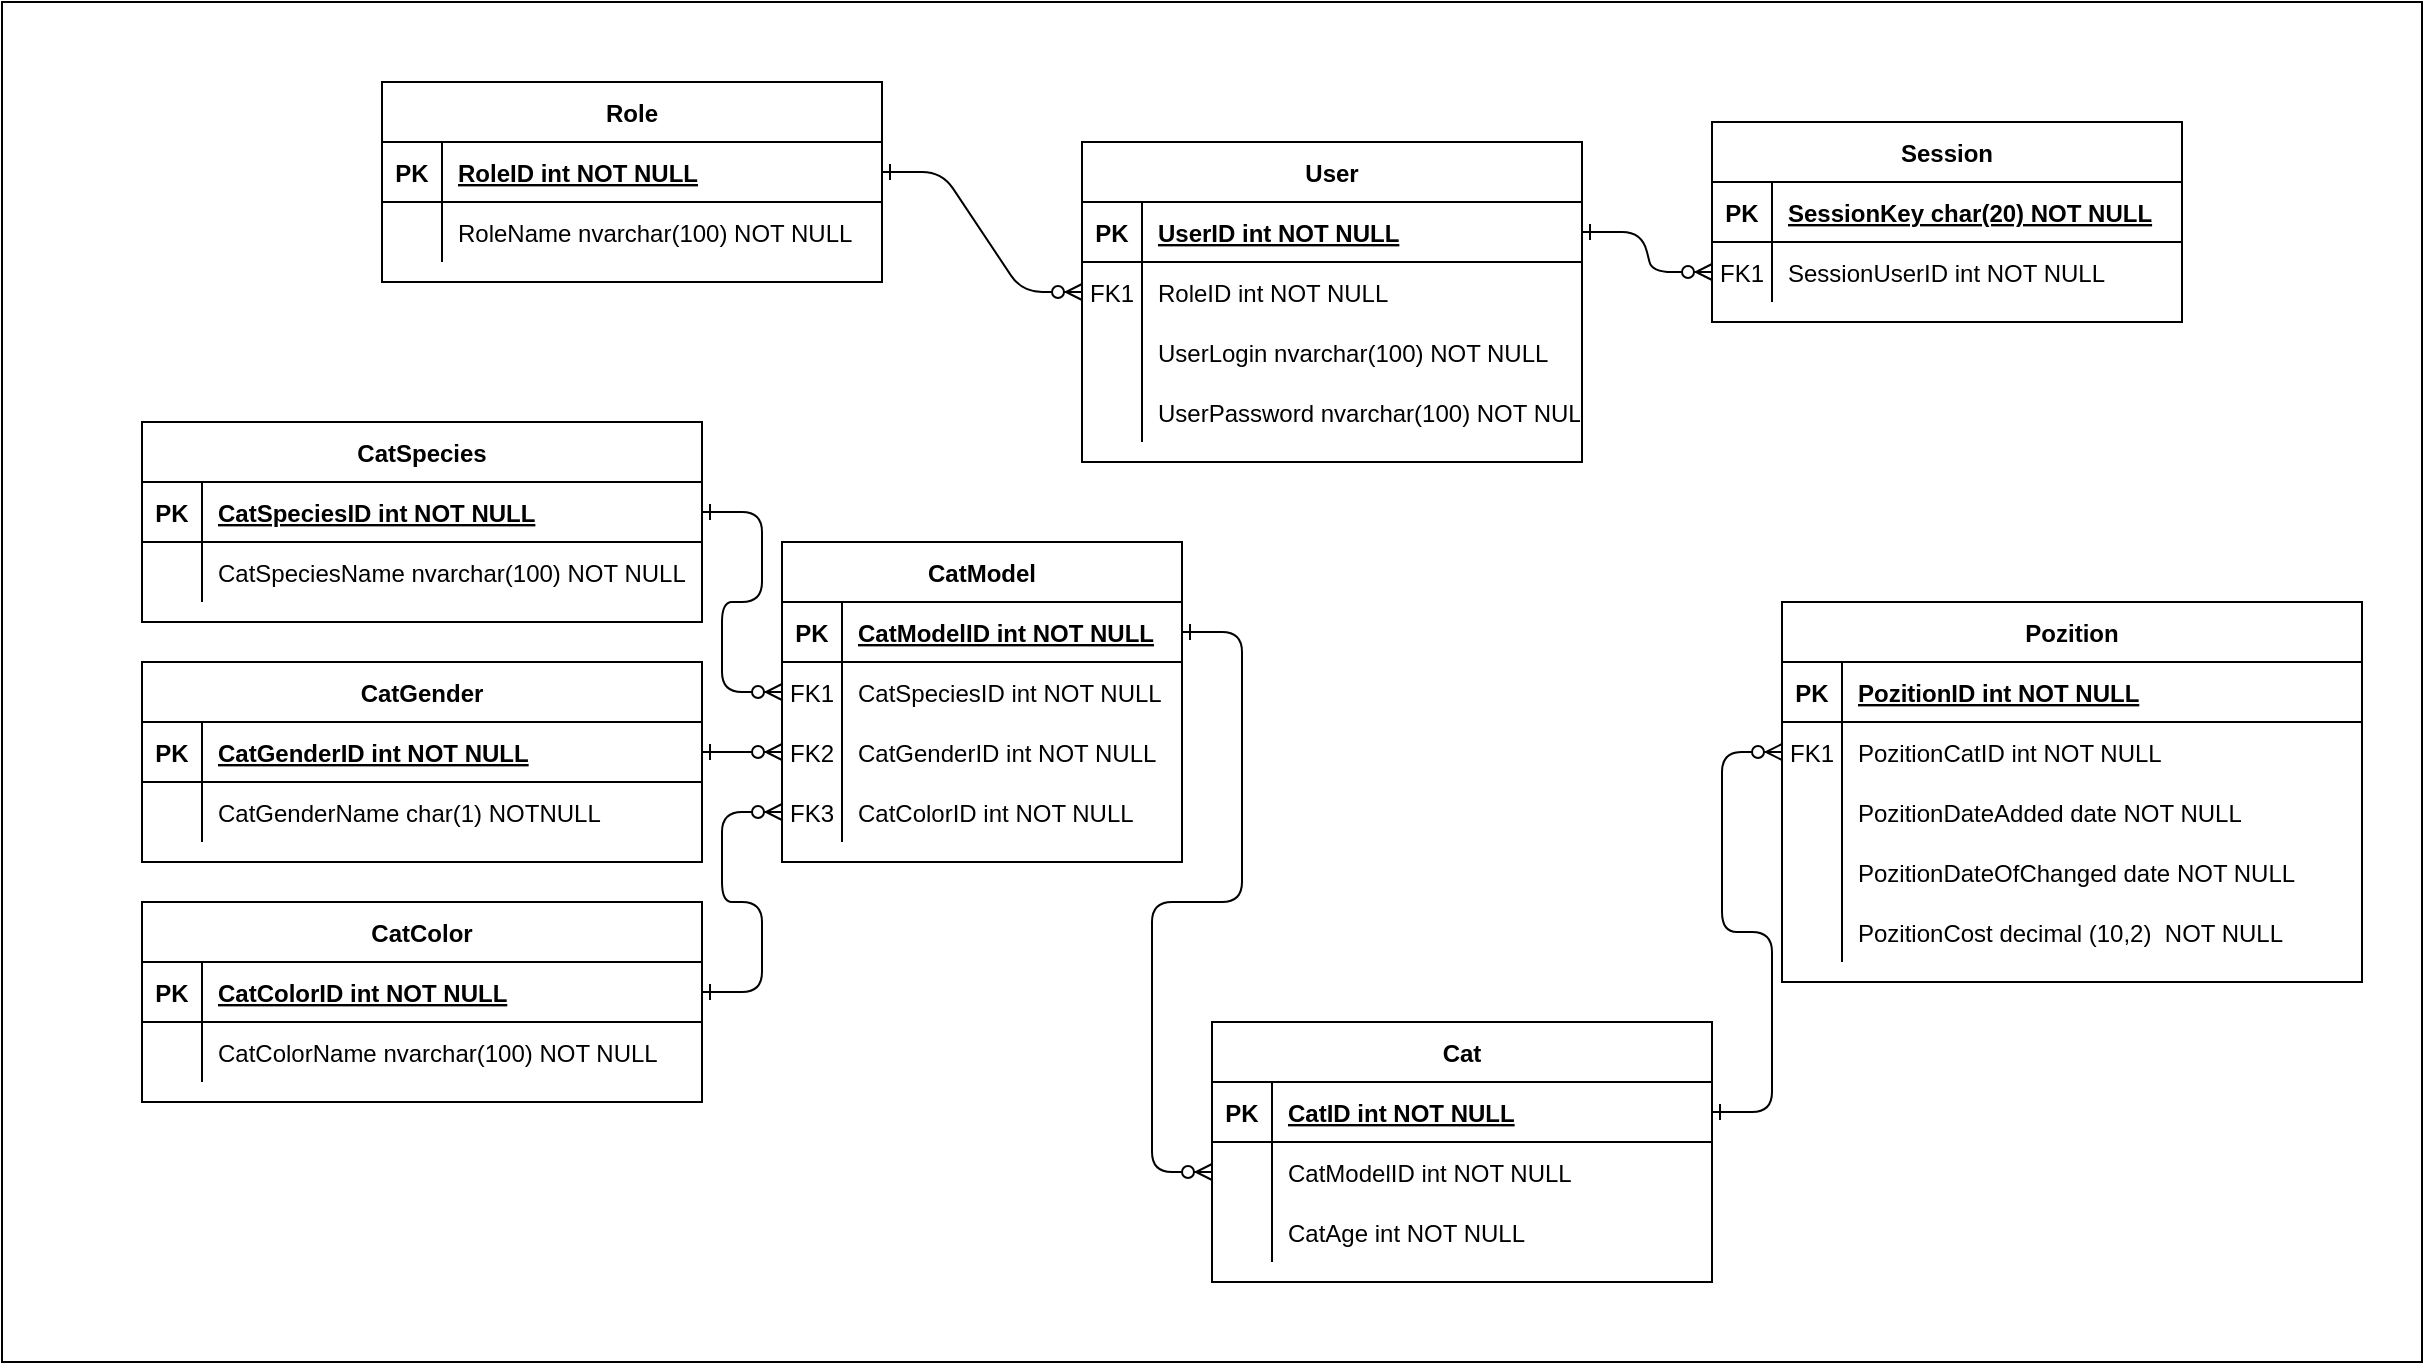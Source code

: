 <mxfile version="20.3.0" type="device" pages="6"><diagram id="R2lEEEUBdFMjLlhIrx00" name="Диаграмма базы данных"><mxGraphModel dx="1888" dy="659" grid="1" gridSize="10" guides="1" tooltips="1" connect="1" arrows="1" fold="1" page="1" pageScale="1" pageWidth="850" pageHeight="1100" math="0" shadow="0" extFonts="Permanent Marker^https://fonts.googleapis.com/css?family=Permanent+Marker"><root><mxCell id="0"/><mxCell id="1" parent="0"/><mxCell id="pJeUFADR5jn0iIDhg7Pd-47" value="" style="rounded=0;whiteSpace=wrap;html=1;" parent="1" vertex="1"><mxGeometry x="-430" width="1210" height="680" as="geometry"/></mxCell><mxCell id="C-vyLk0tnHw3VtMMgP7b-1" value="" style="edgeStyle=entityRelationEdgeStyle;endArrow=ERzeroToMany;startArrow=ERone;endFill=1;startFill=0;" parent="1" source="C-vyLk0tnHw3VtMMgP7b-24" target="C-vyLk0tnHw3VtMMgP7b-6" edge="1"><mxGeometry width="100" height="100" relative="1" as="geometry"><mxPoint x="340" y="720" as="sourcePoint"/><mxPoint x="440" y="620" as="targetPoint"/></mxGeometry></mxCell><mxCell id="C-vyLk0tnHw3VtMMgP7b-2" value="User" style="shape=table;startSize=30;container=1;collapsible=1;childLayout=tableLayout;fixedRows=1;rowLines=0;fontStyle=1;align=center;resizeLast=1;" parent="1" vertex="1"><mxGeometry x="110" y="70" width="250" height="160" as="geometry"/></mxCell><mxCell id="C-vyLk0tnHw3VtMMgP7b-3" value="" style="shape=partialRectangle;collapsible=0;dropTarget=0;pointerEvents=0;fillColor=none;points=[[0,0.5],[1,0.5]];portConstraint=eastwest;top=0;left=0;right=0;bottom=1;" parent="C-vyLk0tnHw3VtMMgP7b-2" vertex="1"><mxGeometry y="30" width="250" height="30" as="geometry"/></mxCell><mxCell id="C-vyLk0tnHw3VtMMgP7b-4" value="PK" style="shape=partialRectangle;overflow=hidden;connectable=0;fillColor=none;top=0;left=0;bottom=0;right=0;fontStyle=1;" parent="C-vyLk0tnHw3VtMMgP7b-3" vertex="1"><mxGeometry width="30" height="30" as="geometry"><mxRectangle width="30" height="30" as="alternateBounds"/></mxGeometry></mxCell><mxCell id="C-vyLk0tnHw3VtMMgP7b-5" value="UserID int NOT NULL " style="shape=partialRectangle;overflow=hidden;connectable=0;fillColor=none;top=0;left=0;bottom=0;right=0;align=left;spacingLeft=6;fontStyle=5;" parent="C-vyLk0tnHw3VtMMgP7b-3" vertex="1"><mxGeometry x="30" width="220" height="30" as="geometry"><mxRectangle width="220" height="30" as="alternateBounds"/></mxGeometry></mxCell><mxCell id="C-vyLk0tnHw3VtMMgP7b-6" value="" style="shape=partialRectangle;collapsible=0;dropTarget=0;pointerEvents=0;fillColor=none;points=[[0,0.5],[1,0.5]];portConstraint=eastwest;top=0;left=0;right=0;bottom=0;" parent="C-vyLk0tnHw3VtMMgP7b-2" vertex="1"><mxGeometry y="60" width="250" height="30" as="geometry"/></mxCell><mxCell id="C-vyLk0tnHw3VtMMgP7b-7" value="FK1" style="shape=partialRectangle;overflow=hidden;connectable=0;fillColor=none;top=0;left=0;bottom=0;right=0;" parent="C-vyLk0tnHw3VtMMgP7b-6" vertex="1"><mxGeometry width="30" height="30" as="geometry"><mxRectangle width="30" height="30" as="alternateBounds"/></mxGeometry></mxCell><mxCell id="C-vyLk0tnHw3VtMMgP7b-8" value="RoleID int NOT NULL" style="shape=partialRectangle;overflow=hidden;connectable=0;fillColor=none;top=0;left=0;bottom=0;right=0;align=left;spacingLeft=6;" parent="C-vyLk0tnHw3VtMMgP7b-6" vertex="1"><mxGeometry x="30" width="220" height="30" as="geometry"><mxRectangle width="220" height="30" as="alternateBounds"/></mxGeometry></mxCell><mxCell id="C-vyLk0tnHw3VtMMgP7b-9" value="" style="shape=partialRectangle;collapsible=0;dropTarget=0;pointerEvents=0;fillColor=none;points=[[0,0.5],[1,0.5]];portConstraint=eastwest;top=0;left=0;right=0;bottom=0;" parent="C-vyLk0tnHw3VtMMgP7b-2" vertex="1"><mxGeometry y="90" width="250" height="30" as="geometry"/></mxCell><mxCell id="C-vyLk0tnHw3VtMMgP7b-10" value="" style="shape=partialRectangle;overflow=hidden;connectable=0;fillColor=none;top=0;left=0;bottom=0;right=0;" parent="C-vyLk0tnHw3VtMMgP7b-9" vertex="1"><mxGeometry width="30" height="30" as="geometry"><mxRectangle width="30" height="30" as="alternateBounds"/></mxGeometry></mxCell><mxCell id="C-vyLk0tnHw3VtMMgP7b-11" value="UserLogin nvarchar(100) NOT NULL" style="shape=partialRectangle;overflow=hidden;connectable=0;fillColor=none;top=0;left=0;bottom=0;right=0;align=left;spacingLeft=6;" parent="C-vyLk0tnHw3VtMMgP7b-9" vertex="1"><mxGeometry x="30" width="220" height="30" as="geometry"><mxRectangle width="220" height="30" as="alternateBounds"/></mxGeometry></mxCell><mxCell id="jiJ9WDQ4sasAgzeEm2Co-1" value="" style="shape=partialRectangle;collapsible=0;dropTarget=0;pointerEvents=0;fillColor=none;points=[[0,0.5],[1,0.5]];portConstraint=eastwest;top=0;left=0;right=0;bottom=0;" parent="C-vyLk0tnHw3VtMMgP7b-2" vertex="1"><mxGeometry y="120" width="250" height="30" as="geometry"/></mxCell><mxCell id="jiJ9WDQ4sasAgzeEm2Co-2" value="" style="shape=partialRectangle;overflow=hidden;connectable=0;fillColor=none;top=0;left=0;bottom=0;right=0;" parent="jiJ9WDQ4sasAgzeEm2Co-1" vertex="1"><mxGeometry width="30" height="30" as="geometry"><mxRectangle width="30" height="30" as="alternateBounds"/></mxGeometry></mxCell><mxCell id="jiJ9WDQ4sasAgzeEm2Co-3" value="UserPassword nvarchar(100) NOT NULL" style="shape=partialRectangle;overflow=hidden;connectable=0;fillColor=none;top=0;left=0;bottom=0;right=0;align=left;spacingLeft=6;" parent="jiJ9WDQ4sasAgzeEm2Co-1" vertex="1"><mxGeometry x="30" width="220" height="30" as="geometry"><mxRectangle width="220" height="30" as="alternateBounds"/></mxGeometry></mxCell><mxCell id="C-vyLk0tnHw3VtMMgP7b-13" value="Pozition" style="shape=table;startSize=30;container=1;collapsible=1;childLayout=tableLayout;fixedRows=1;rowLines=0;fontStyle=1;align=center;resizeLast=1;" parent="1" vertex="1"><mxGeometry x="460" y="300" width="290" height="190" as="geometry"/></mxCell><mxCell id="C-vyLk0tnHw3VtMMgP7b-14" value="" style="shape=partialRectangle;collapsible=0;dropTarget=0;pointerEvents=0;fillColor=none;points=[[0,0.5],[1,0.5]];portConstraint=eastwest;top=0;left=0;right=0;bottom=1;" parent="C-vyLk0tnHw3VtMMgP7b-13" vertex="1"><mxGeometry y="30" width="290" height="30" as="geometry"/></mxCell><mxCell id="C-vyLk0tnHw3VtMMgP7b-15" value="PK" style="shape=partialRectangle;overflow=hidden;connectable=0;fillColor=none;top=0;left=0;bottom=0;right=0;fontStyle=1;" parent="C-vyLk0tnHw3VtMMgP7b-14" vertex="1"><mxGeometry width="30" height="30" as="geometry"><mxRectangle width="30" height="30" as="alternateBounds"/></mxGeometry></mxCell><mxCell id="C-vyLk0tnHw3VtMMgP7b-16" value="PozitionID int NOT NULL " style="shape=partialRectangle;overflow=hidden;connectable=0;fillColor=none;top=0;left=0;bottom=0;right=0;align=left;spacingLeft=6;fontStyle=5;" parent="C-vyLk0tnHw3VtMMgP7b-14" vertex="1"><mxGeometry x="30" width="260" height="30" as="geometry"><mxRectangle width="260" height="30" as="alternateBounds"/></mxGeometry></mxCell><mxCell id="C-vyLk0tnHw3VtMMgP7b-17" value="" style="shape=partialRectangle;collapsible=0;dropTarget=0;pointerEvents=0;fillColor=none;points=[[0,0.5],[1,0.5]];portConstraint=eastwest;top=0;left=0;right=0;bottom=0;" parent="C-vyLk0tnHw3VtMMgP7b-13" vertex="1"><mxGeometry y="60" width="290" height="30" as="geometry"/></mxCell><mxCell id="C-vyLk0tnHw3VtMMgP7b-18" value="FK1" style="shape=partialRectangle;overflow=hidden;connectable=0;fillColor=none;top=0;left=0;bottom=0;right=0;" parent="C-vyLk0tnHw3VtMMgP7b-17" vertex="1"><mxGeometry width="30" height="30" as="geometry"><mxRectangle width="30" height="30" as="alternateBounds"/></mxGeometry></mxCell><mxCell id="C-vyLk0tnHw3VtMMgP7b-19" value="PozitionCatID int NOT NULL" style="shape=partialRectangle;overflow=hidden;connectable=0;fillColor=none;top=0;left=0;bottom=0;right=0;align=left;spacingLeft=6;" parent="C-vyLk0tnHw3VtMMgP7b-17" vertex="1"><mxGeometry x="30" width="260" height="30" as="geometry"><mxRectangle width="260" height="30" as="alternateBounds"/></mxGeometry></mxCell><mxCell id="C-vyLk0tnHw3VtMMgP7b-20" value="" style="shape=partialRectangle;collapsible=0;dropTarget=0;pointerEvents=0;fillColor=none;points=[[0,0.5],[1,0.5]];portConstraint=eastwest;top=0;left=0;right=0;bottom=0;" parent="C-vyLk0tnHw3VtMMgP7b-13" vertex="1"><mxGeometry y="90" width="290" height="30" as="geometry"/></mxCell><mxCell id="C-vyLk0tnHw3VtMMgP7b-21" value="" style="shape=partialRectangle;overflow=hidden;connectable=0;fillColor=none;top=0;left=0;bottom=0;right=0;" parent="C-vyLk0tnHw3VtMMgP7b-20" vertex="1"><mxGeometry width="30" height="30" as="geometry"><mxRectangle width="30" height="30" as="alternateBounds"/></mxGeometry></mxCell><mxCell id="C-vyLk0tnHw3VtMMgP7b-22" value="PozitionDateAdded date NOT NULL" style="shape=partialRectangle;overflow=hidden;connectable=0;fillColor=none;top=0;left=0;bottom=0;right=0;align=left;spacingLeft=6;" parent="C-vyLk0tnHw3VtMMgP7b-20" vertex="1"><mxGeometry x="30" width="260" height="30" as="geometry"><mxRectangle width="260" height="30" as="alternateBounds"/></mxGeometry></mxCell><mxCell id="jiJ9WDQ4sasAgzeEm2Co-24" value="" style="shape=partialRectangle;collapsible=0;dropTarget=0;pointerEvents=0;fillColor=none;points=[[0,0.5],[1,0.5]];portConstraint=eastwest;top=0;left=0;right=0;bottom=0;" parent="C-vyLk0tnHw3VtMMgP7b-13" vertex="1"><mxGeometry y="120" width="290" height="30" as="geometry"/></mxCell><mxCell id="jiJ9WDQ4sasAgzeEm2Co-25" value="" style="shape=partialRectangle;overflow=hidden;connectable=0;fillColor=none;top=0;left=0;bottom=0;right=0;" parent="jiJ9WDQ4sasAgzeEm2Co-24" vertex="1"><mxGeometry width="30" height="30" as="geometry"><mxRectangle width="30" height="30" as="alternateBounds"/></mxGeometry></mxCell><mxCell id="jiJ9WDQ4sasAgzeEm2Co-26" value="PozitionDateOfChanged date NOT NULL" style="shape=partialRectangle;overflow=hidden;connectable=0;fillColor=none;top=0;left=0;bottom=0;right=0;align=left;spacingLeft=6;" parent="jiJ9WDQ4sasAgzeEm2Co-24" vertex="1"><mxGeometry x="30" width="260" height="30" as="geometry"><mxRectangle width="260" height="30" as="alternateBounds"/></mxGeometry></mxCell><mxCell id="jiJ9WDQ4sasAgzeEm2Co-33" value="" style="shape=partialRectangle;collapsible=0;dropTarget=0;pointerEvents=0;fillColor=none;points=[[0,0.5],[1,0.5]];portConstraint=eastwest;top=0;left=0;right=0;bottom=0;" parent="C-vyLk0tnHw3VtMMgP7b-13" vertex="1"><mxGeometry y="150" width="290" height="30" as="geometry"/></mxCell><mxCell id="jiJ9WDQ4sasAgzeEm2Co-34" value="" style="shape=partialRectangle;overflow=hidden;connectable=0;fillColor=none;top=0;left=0;bottom=0;right=0;" parent="jiJ9WDQ4sasAgzeEm2Co-33" vertex="1"><mxGeometry width="30" height="30" as="geometry"><mxRectangle width="30" height="30" as="alternateBounds"/></mxGeometry></mxCell><mxCell id="jiJ9WDQ4sasAgzeEm2Co-35" value="PozitionCost decimal (10,2)  NOT NULL" style="shape=partialRectangle;overflow=hidden;connectable=0;fillColor=none;top=0;left=0;bottom=0;right=0;align=left;spacingLeft=6;" parent="jiJ9WDQ4sasAgzeEm2Co-33" vertex="1"><mxGeometry x="30" width="260" height="30" as="geometry"><mxRectangle width="260" height="30" as="alternateBounds"/></mxGeometry></mxCell><mxCell id="C-vyLk0tnHw3VtMMgP7b-23" value="Role" style="shape=table;startSize=30;container=1;collapsible=1;childLayout=tableLayout;fixedRows=1;rowLines=0;fontStyle=1;align=center;resizeLast=1;" parent="1" vertex="1"><mxGeometry x="-240" y="40" width="250" height="100" as="geometry"/></mxCell><mxCell id="C-vyLk0tnHw3VtMMgP7b-24" value="" style="shape=partialRectangle;collapsible=0;dropTarget=0;pointerEvents=0;fillColor=none;points=[[0,0.5],[1,0.5]];portConstraint=eastwest;top=0;left=0;right=0;bottom=1;" parent="C-vyLk0tnHw3VtMMgP7b-23" vertex="1"><mxGeometry y="30" width="250" height="30" as="geometry"/></mxCell><mxCell id="C-vyLk0tnHw3VtMMgP7b-25" value="PK" style="shape=partialRectangle;overflow=hidden;connectable=0;fillColor=none;top=0;left=0;bottom=0;right=0;fontStyle=1;" parent="C-vyLk0tnHw3VtMMgP7b-24" vertex="1"><mxGeometry width="30" height="30" as="geometry"><mxRectangle width="30" height="30" as="alternateBounds"/></mxGeometry></mxCell><mxCell id="C-vyLk0tnHw3VtMMgP7b-26" value="RoleID int NOT NULL " style="shape=partialRectangle;overflow=hidden;connectable=0;fillColor=none;top=0;left=0;bottom=0;right=0;align=left;spacingLeft=6;fontStyle=5;" parent="C-vyLk0tnHw3VtMMgP7b-24" vertex="1"><mxGeometry x="30" width="220" height="30" as="geometry"><mxRectangle width="220" height="30" as="alternateBounds"/></mxGeometry></mxCell><mxCell id="C-vyLk0tnHw3VtMMgP7b-27" value="" style="shape=partialRectangle;collapsible=0;dropTarget=0;pointerEvents=0;fillColor=none;points=[[0,0.5],[1,0.5]];portConstraint=eastwest;top=0;left=0;right=0;bottom=0;" parent="C-vyLk0tnHw3VtMMgP7b-23" vertex="1"><mxGeometry y="60" width="250" height="30" as="geometry"/></mxCell><mxCell id="C-vyLk0tnHw3VtMMgP7b-28" value="" style="shape=partialRectangle;overflow=hidden;connectable=0;fillColor=none;top=0;left=0;bottom=0;right=0;" parent="C-vyLk0tnHw3VtMMgP7b-27" vertex="1"><mxGeometry width="30" height="30" as="geometry"><mxRectangle width="30" height="30" as="alternateBounds"/></mxGeometry></mxCell><mxCell id="C-vyLk0tnHw3VtMMgP7b-29" value="RoleName nvarchar(100) NOT NULL" style="shape=partialRectangle;overflow=hidden;connectable=0;fillColor=none;top=0;left=0;bottom=0;right=0;align=left;spacingLeft=6;" parent="C-vyLk0tnHw3VtMMgP7b-27" vertex="1"><mxGeometry x="30" width="220" height="30" as="geometry"><mxRectangle width="220" height="30" as="alternateBounds"/></mxGeometry></mxCell><mxCell id="jiJ9WDQ4sasAgzeEm2Co-4" value="Cat" style="shape=table;startSize=30;container=1;collapsible=1;childLayout=tableLayout;fixedRows=1;rowLines=0;fontStyle=1;align=center;resizeLast=1;" parent="1" vertex="1"><mxGeometry x="175" y="510" width="250" height="130" as="geometry"/></mxCell><mxCell id="jiJ9WDQ4sasAgzeEm2Co-5" value="" style="shape=partialRectangle;collapsible=0;dropTarget=0;pointerEvents=0;fillColor=none;points=[[0,0.5],[1,0.5]];portConstraint=eastwest;top=0;left=0;right=0;bottom=1;" parent="jiJ9WDQ4sasAgzeEm2Co-4" vertex="1"><mxGeometry y="30" width="250" height="30" as="geometry"/></mxCell><mxCell id="jiJ9WDQ4sasAgzeEm2Co-6" value="PK" style="shape=partialRectangle;overflow=hidden;connectable=0;fillColor=none;top=0;left=0;bottom=0;right=0;fontStyle=1;" parent="jiJ9WDQ4sasAgzeEm2Co-5" vertex="1"><mxGeometry width="30" height="30" as="geometry"><mxRectangle width="30" height="30" as="alternateBounds"/></mxGeometry></mxCell><mxCell id="jiJ9WDQ4sasAgzeEm2Co-7" value="CatID int NOT NULL " style="shape=partialRectangle;overflow=hidden;connectable=0;fillColor=none;top=0;left=0;bottom=0;right=0;align=left;spacingLeft=6;fontStyle=5;" parent="jiJ9WDQ4sasAgzeEm2Co-5" vertex="1"><mxGeometry x="30" width="220" height="30" as="geometry"><mxRectangle width="220" height="30" as="alternateBounds"/></mxGeometry></mxCell><mxCell id="jiJ9WDQ4sasAgzeEm2Co-8" value="" style="shape=partialRectangle;collapsible=0;dropTarget=0;pointerEvents=0;fillColor=none;points=[[0,0.5],[1,0.5]];portConstraint=eastwest;top=0;left=0;right=0;bottom=0;" parent="jiJ9WDQ4sasAgzeEm2Co-4" vertex="1"><mxGeometry y="60" width="250" height="30" as="geometry"/></mxCell><mxCell id="jiJ9WDQ4sasAgzeEm2Co-9" value="" style="shape=partialRectangle;overflow=hidden;connectable=0;fillColor=none;top=0;left=0;bottom=0;right=0;" parent="jiJ9WDQ4sasAgzeEm2Co-8" vertex="1"><mxGeometry width="30" height="30" as="geometry"><mxRectangle width="30" height="30" as="alternateBounds"/></mxGeometry></mxCell><mxCell id="jiJ9WDQ4sasAgzeEm2Co-10" value="CatModelID int NOT NULL" style="shape=partialRectangle;overflow=hidden;connectable=0;fillColor=none;top=0;left=0;bottom=0;right=0;align=left;spacingLeft=6;" parent="jiJ9WDQ4sasAgzeEm2Co-8" vertex="1"><mxGeometry x="30" width="220" height="30" as="geometry"><mxRectangle width="220" height="30" as="alternateBounds"/></mxGeometry></mxCell><mxCell id="jiJ9WDQ4sasAgzeEm2Co-20" value="" style="shape=partialRectangle;collapsible=0;dropTarget=0;pointerEvents=0;fillColor=none;points=[[0,0.5],[1,0.5]];portConstraint=eastwest;top=0;left=0;right=0;bottom=0;" parent="jiJ9WDQ4sasAgzeEm2Co-4" vertex="1"><mxGeometry y="90" width="250" height="30" as="geometry"/></mxCell><mxCell id="jiJ9WDQ4sasAgzeEm2Co-21" value="" style="shape=partialRectangle;overflow=hidden;connectable=0;fillColor=none;top=0;left=0;bottom=0;right=0;" parent="jiJ9WDQ4sasAgzeEm2Co-20" vertex="1"><mxGeometry width="30" height="30" as="geometry"><mxRectangle width="30" height="30" as="alternateBounds"/></mxGeometry></mxCell><mxCell id="jiJ9WDQ4sasAgzeEm2Co-22" value="CatAge int NOT NULL" style="shape=partialRectangle;overflow=hidden;connectable=0;fillColor=none;top=0;left=0;bottom=0;right=0;align=left;spacingLeft=6;" parent="jiJ9WDQ4sasAgzeEm2Co-20" vertex="1"><mxGeometry x="30" width="220" height="30" as="geometry"><mxRectangle width="220" height="30" as="alternateBounds"/></mxGeometry></mxCell><mxCell id="jiJ9WDQ4sasAgzeEm2Co-23" value="" style="edgeStyle=entityRelationEdgeStyle;endArrow=ERzeroToMany;startArrow=ERone;endFill=1;startFill=0;exitX=1;exitY=0.5;exitDx=0;exitDy=0;entryX=0;entryY=0.5;entryDx=0;entryDy=0;" parent="1" source="jiJ9WDQ4sasAgzeEm2Co-5" target="C-vyLk0tnHw3VtMMgP7b-17" edge="1"><mxGeometry width="100" height="100" relative="1" as="geometry"><mxPoint x="420" y="570" as="sourcePoint"/><mxPoint x="360" y="370" as="targetPoint"/></mxGeometry></mxCell><mxCell id="pJeUFADR5jn0iIDhg7Pd-1" value="CatSpecies" style="shape=table;startSize=30;container=1;collapsible=1;childLayout=tableLayout;fixedRows=1;rowLines=0;fontStyle=1;align=center;resizeLast=1;" parent="1" vertex="1"><mxGeometry x="-360" y="210" width="280" height="100" as="geometry"/></mxCell><mxCell id="pJeUFADR5jn0iIDhg7Pd-2" value="" style="shape=tableRow;horizontal=0;startSize=0;swimlaneHead=0;swimlaneBody=0;fillColor=none;collapsible=0;dropTarget=0;points=[[0,0.5],[1,0.5]];portConstraint=eastwest;top=0;left=0;right=0;bottom=1;" parent="pJeUFADR5jn0iIDhg7Pd-1" vertex="1"><mxGeometry y="30" width="280" height="30" as="geometry"/></mxCell><mxCell id="pJeUFADR5jn0iIDhg7Pd-3" value="PK" style="shape=partialRectangle;connectable=0;fillColor=none;top=0;left=0;bottom=0;right=0;fontStyle=1;overflow=hidden;" parent="pJeUFADR5jn0iIDhg7Pd-2" vertex="1"><mxGeometry width="30" height="30" as="geometry"><mxRectangle width="30" height="30" as="alternateBounds"/></mxGeometry></mxCell><mxCell id="pJeUFADR5jn0iIDhg7Pd-4" value="CatSpeciesID int NOT NULL" style="shape=partialRectangle;connectable=0;fillColor=none;top=0;left=0;bottom=0;right=0;align=left;spacingLeft=6;fontStyle=5;overflow=hidden;" parent="pJeUFADR5jn0iIDhg7Pd-2" vertex="1"><mxGeometry x="30" width="250" height="30" as="geometry"><mxRectangle width="250" height="30" as="alternateBounds"/></mxGeometry></mxCell><mxCell id="pJeUFADR5jn0iIDhg7Pd-5" value="" style="shape=tableRow;horizontal=0;startSize=0;swimlaneHead=0;swimlaneBody=0;fillColor=none;collapsible=0;dropTarget=0;points=[[0,0.5],[1,0.5]];portConstraint=eastwest;top=0;left=0;right=0;bottom=0;" parent="pJeUFADR5jn0iIDhg7Pd-1" vertex="1"><mxGeometry y="60" width="280" height="30" as="geometry"/></mxCell><mxCell id="pJeUFADR5jn0iIDhg7Pd-6" value="" style="shape=partialRectangle;connectable=0;fillColor=none;top=0;left=0;bottom=0;right=0;editable=1;overflow=hidden;" parent="pJeUFADR5jn0iIDhg7Pd-5" vertex="1"><mxGeometry width="30" height="30" as="geometry"><mxRectangle width="30" height="30" as="alternateBounds"/></mxGeometry></mxCell><mxCell id="pJeUFADR5jn0iIDhg7Pd-7" value="CatSpeciesName nvarchar(100) NOT NULL" style="shape=partialRectangle;connectable=0;fillColor=none;top=0;left=0;bottom=0;right=0;align=left;spacingLeft=6;overflow=hidden;" parent="pJeUFADR5jn0iIDhg7Pd-5" vertex="1"><mxGeometry x="30" width="250" height="30" as="geometry"><mxRectangle width="250" height="30" as="alternateBounds"/></mxGeometry></mxCell><mxCell id="pJeUFADR5jn0iIDhg7Pd-14" value="CatGender" style="shape=table;startSize=30;container=1;collapsible=1;childLayout=tableLayout;fixedRows=1;rowLines=0;fontStyle=1;align=center;resizeLast=1;" parent="1" vertex="1"><mxGeometry x="-360" y="330" width="280" height="100" as="geometry"/></mxCell><mxCell id="pJeUFADR5jn0iIDhg7Pd-15" value="" style="shape=tableRow;horizontal=0;startSize=0;swimlaneHead=0;swimlaneBody=0;fillColor=none;collapsible=0;dropTarget=0;points=[[0,0.5],[1,0.5]];portConstraint=eastwest;top=0;left=0;right=0;bottom=1;" parent="pJeUFADR5jn0iIDhg7Pd-14" vertex="1"><mxGeometry y="30" width="280" height="30" as="geometry"/></mxCell><mxCell id="pJeUFADR5jn0iIDhg7Pd-16" value="PK" style="shape=partialRectangle;connectable=0;fillColor=none;top=0;left=0;bottom=0;right=0;fontStyle=1;overflow=hidden;" parent="pJeUFADR5jn0iIDhg7Pd-15" vertex="1"><mxGeometry width="30" height="30" as="geometry"><mxRectangle width="30" height="30" as="alternateBounds"/></mxGeometry></mxCell><mxCell id="pJeUFADR5jn0iIDhg7Pd-17" value="CatGenderID int NOT NULL" style="shape=partialRectangle;connectable=0;fillColor=none;top=0;left=0;bottom=0;right=0;align=left;spacingLeft=6;fontStyle=5;overflow=hidden;" parent="pJeUFADR5jn0iIDhg7Pd-15" vertex="1"><mxGeometry x="30" width="250" height="30" as="geometry"><mxRectangle width="250" height="30" as="alternateBounds"/></mxGeometry></mxCell><mxCell id="pJeUFADR5jn0iIDhg7Pd-18" value="" style="shape=tableRow;horizontal=0;startSize=0;swimlaneHead=0;swimlaneBody=0;fillColor=none;collapsible=0;dropTarget=0;points=[[0,0.5],[1,0.5]];portConstraint=eastwest;top=0;left=0;right=0;bottom=0;" parent="pJeUFADR5jn0iIDhg7Pd-14" vertex="1"><mxGeometry y="60" width="280" height="30" as="geometry"/></mxCell><mxCell id="pJeUFADR5jn0iIDhg7Pd-19" value="" style="shape=partialRectangle;connectable=0;fillColor=none;top=0;left=0;bottom=0;right=0;editable=1;overflow=hidden;" parent="pJeUFADR5jn0iIDhg7Pd-18" vertex="1"><mxGeometry width="30" height="30" as="geometry"><mxRectangle width="30" height="30" as="alternateBounds"/></mxGeometry></mxCell><mxCell id="pJeUFADR5jn0iIDhg7Pd-20" value="CatGenderName char(1) NOTNULL" style="shape=partialRectangle;connectable=0;fillColor=none;top=0;left=0;bottom=0;right=0;align=left;spacingLeft=6;overflow=hidden;" parent="pJeUFADR5jn0iIDhg7Pd-18" vertex="1"><mxGeometry x="30" width="250" height="30" as="geometry"><mxRectangle width="250" height="30" as="alternateBounds"/></mxGeometry></mxCell><mxCell id="pJeUFADR5jn0iIDhg7Pd-21" value="CatColor" style="shape=table;startSize=30;container=1;collapsible=1;childLayout=tableLayout;fixedRows=1;rowLines=0;fontStyle=1;align=center;resizeLast=1;" parent="1" vertex="1"><mxGeometry x="-360" y="450" width="280" height="100" as="geometry"/></mxCell><mxCell id="pJeUFADR5jn0iIDhg7Pd-22" value="" style="shape=tableRow;horizontal=0;startSize=0;swimlaneHead=0;swimlaneBody=0;fillColor=none;collapsible=0;dropTarget=0;points=[[0,0.5],[1,0.5]];portConstraint=eastwest;top=0;left=0;right=0;bottom=1;" parent="pJeUFADR5jn0iIDhg7Pd-21" vertex="1"><mxGeometry y="30" width="280" height="30" as="geometry"/></mxCell><mxCell id="pJeUFADR5jn0iIDhg7Pd-23" value="PK" style="shape=partialRectangle;connectable=0;fillColor=none;top=0;left=0;bottom=0;right=0;fontStyle=1;overflow=hidden;" parent="pJeUFADR5jn0iIDhg7Pd-22" vertex="1"><mxGeometry width="30" height="30" as="geometry"><mxRectangle width="30" height="30" as="alternateBounds"/></mxGeometry></mxCell><mxCell id="pJeUFADR5jn0iIDhg7Pd-24" value="CatColorID int NOT NULL" style="shape=partialRectangle;connectable=0;fillColor=none;top=0;left=0;bottom=0;right=0;align=left;spacingLeft=6;fontStyle=5;overflow=hidden;" parent="pJeUFADR5jn0iIDhg7Pd-22" vertex="1"><mxGeometry x="30" width="250" height="30" as="geometry"><mxRectangle width="250" height="30" as="alternateBounds"/></mxGeometry></mxCell><mxCell id="pJeUFADR5jn0iIDhg7Pd-25" value="" style="shape=tableRow;horizontal=0;startSize=0;swimlaneHead=0;swimlaneBody=0;fillColor=none;collapsible=0;dropTarget=0;points=[[0,0.5],[1,0.5]];portConstraint=eastwest;top=0;left=0;right=0;bottom=0;" parent="pJeUFADR5jn0iIDhg7Pd-21" vertex="1"><mxGeometry y="60" width="280" height="30" as="geometry"/></mxCell><mxCell id="pJeUFADR5jn0iIDhg7Pd-26" value="" style="shape=partialRectangle;connectable=0;fillColor=none;top=0;left=0;bottom=0;right=0;editable=1;overflow=hidden;" parent="pJeUFADR5jn0iIDhg7Pd-25" vertex="1"><mxGeometry width="30" height="30" as="geometry"><mxRectangle width="30" height="30" as="alternateBounds"/></mxGeometry></mxCell><mxCell id="pJeUFADR5jn0iIDhg7Pd-27" value="CatColorName nvarchar(100) NOT NULL" style="shape=partialRectangle;connectable=0;fillColor=none;top=0;left=0;bottom=0;right=0;align=left;spacingLeft=6;overflow=hidden;" parent="pJeUFADR5jn0iIDhg7Pd-25" vertex="1"><mxGeometry x="30" width="250" height="30" as="geometry"><mxRectangle width="250" height="30" as="alternateBounds"/></mxGeometry></mxCell><mxCell id="pJeUFADR5jn0iIDhg7Pd-28" value="CatModel" style="shape=table;startSize=30;container=1;collapsible=1;childLayout=tableLayout;fixedRows=1;rowLines=0;fontStyle=1;align=center;resizeLast=1;" parent="1" vertex="1"><mxGeometry x="-40" y="270" width="200" height="160" as="geometry"/></mxCell><mxCell id="pJeUFADR5jn0iIDhg7Pd-29" value="" style="shape=tableRow;horizontal=0;startSize=0;swimlaneHead=0;swimlaneBody=0;fillColor=none;collapsible=0;dropTarget=0;points=[[0,0.5],[1,0.5]];portConstraint=eastwest;top=0;left=0;right=0;bottom=1;" parent="pJeUFADR5jn0iIDhg7Pd-28" vertex="1"><mxGeometry y="30" width="200" height="30" as="geometry"/></mxCell><mxCell id="pJeUFADR5jn0iIDhg7Pd-30" value="PK" style="shape=partialRectangle;connectable=0;fillColor=none;top=0;left=0;bottom=0;right=0;fontStyle=1;overflow=hidden;" parent="pJeUFADR5jn0iIDhg7Pd-29" vertex="1"><mxGeometry width="30" height="30" as="geometry"><mxRectangle width="30" height="30" as="alternateBounds"/></mxGeometry></mxCell><mxCell id="pJeUFADR5jn0iIDhg7Pd-31" value="CatModelID int NOT NULL" style="shape=partialRectangle;connectable=0;fillColor=none;top=0;left=0;bottom=0;right=0;align=left;spacingLeft=6;fontStyle=5;overflow=hidden;" parent="pJeUFADR5jn0iIDhg7Pd-29" vertex="1"><mxGeometry x="30" width="170" height="30" as="geometry"><mxRectangle width="170" height="30" as="alternateBounds"/></mxGeometry></mxCell><mxCell id="pJeUFADR5jn0iIDhg7Pd-32" value="" style="shape=tableRow;horizontal=0;startSize=0;swimlaneHead=0;swimlaneBody=0;fillColor=none;collapsible=0;dropTarget=0;points=[[0,0.5],[1,0.5]];portConstraint=eastwest;top=0;left=0;right=0;bottom=0;" parent="pJeUFADR5jn0iIDhg7Pd-28" vertex="1"><mxGeometry y="60" width="200" height="30" as="geometry"/></mxCell><mxCell id="pJeUFADR5jn0iIDhg7Pd-33" value="FK1" style="shape=partialRectangle;connectable=0;fillColor=none;top=0;left=0;bottom=0;right=0;editable=1;overflow=hidden;" parent="pJeUFADR5jn0iIDhg7Pd-32" vertex="1"><mxGeometry width="30" height="30" as="geometry"><mxRectangle width="30" height="30" as="alternateBounds"/></mxGeometry></mxCell><mxCell id="pJeUFADR5jn0iIDhg7Pd-34" value="CatSpeciesID int NOT NULL" style="shape=partialRectangle;connectable=0;fillColor=none;top=0;left=0;bottom=0;right=0;align=left;spacingLeft=6;overflow=hidden;" parent="pJeUFADR5jn0iIDhg7Pd-32" vertex="1"><mxGeometry x="30" width="170" height="30" as="geometry"><mxRectangle width="170" height="30" as="alternateBounds"/></mxGeometry></mxCell><mxCell id="pJeUFADR5jn0iIDhg7Pd-35" value="" style="shape=tableRow;horizontal=0;startSize=0;swimlaneHead=0;swimlaneBody=0;fillColor=none;collapsible=0;dropTarget=0;points=[[0,0.5],[1,0.5]];portConstraint=eastwest;top=0;left=0;right=0;bottom=0;" parent="pJeUFADR5jn0iIDhg7Pd-28" vertex="1"><mxGeometry y="90" width="200" height="30" as="geometry"/></mxCell><mxCell id="pJeUFADR5jn0iIDhg7Pd-36" value="FK2" style="shape=partialRectangle;connectable=0;fillColor=none;top=0;left=0;bottom=0;right=0;editable=1;overflow=hidden;" parent="pJeUFADR5jn0iIDhg7Pd-35" vertex="1"><mxGeometry width="30" height="30" as="geometry"><mxRectangle width="30" height="30" as="alternateBounds"/></mxGeometry></mxCell><mxCell id="pJeUFADR5jn0iIDhg7Pd-37" value="CatGenderID int NOT NULL" style="shape=partialRectangle;connectable=0;fillColor=none;top=0;left=0;bottom=0;right=0;align=left;spacingLeft=6;overflow=hidden;" parent="pJeUFADR5jn0iIDhg7Pd-35" vertex="1"><mxGeometry x="30" width="170" height="30" as="geometry"><mxRectangle width="170" height="30" as="alternateBounds"/></mxGeometry></mxCell><mxCell id="pJeUFADR5jn0iIDhg7Pd-38" value="" style="shape=tableRow;horizontal=0;startSize=0;swimlaneHead=0;swimlaneBody=0;fillColor=none;collapsible=0;dropTarget=0;points=[[0,0.5],[1,0.5]];portConstraint=eastwest;top=0;left=0;right=0;bottom=0;" parent="pJeUFADR5jn0iIDhg7Pd-28" vertex="1"><mxGeometry y="120" width="200" height="30" as="geometry"/></mxCell><mxCell id="pJeUFADR5jn0iIDhg7Pd-39" value="FK3" style="shape=partialRectangle;connectable=0;fillColor=none;top=0;left=0;bottom=0;right=0;editable=1;overflow=hidden;" parent="pJeUFADR5jn0iIDhg7Pd-38" vertex="1"><mxGeometry width="30" height="30" as="geometry"><mxRectangle width="30" height="30" as="alternateBounds"/></mxGeometry></mxCell><mxCell id="pJeUFADR5jn0iIDhg7Pd-40" value="CatColorID int NOT NULL" style="shape=partialRectangle;connectable=0;fillColor=none;top=0;left=0;bottom=0;right=0;align=left;spacingLeft=6;overflow=hidden;" parent="pJeUFADR5jn0iIDhg7Pd-38" vertex="1"><mxGeometry x="30" width="170" height="30" as="geometry"><mxRectangle width="170" height="30" as="alternateBounds"/></mxGeometry></mxCell><mxCell id="pJeUFADR5jn0iIDhg7Pd-41" value="" style="edgeStyle=entityRelationEdgeStyle;endArrow=ERzeroToMany;startArrow=ERone;endFill=1;startFill=0;exitX=1;exitY=0.5;exitDx=0;exitDy=0;entryX=0;entryY=0.5;entryDx=0;entryDy=0;" parent="1" source="pJeUFADR5jn0iIDhg7Pd-2" target="pJeUFADR5jn0iIDhg7Pd-32" edge="1"><mxGeometry width="100" height="100" relative="1" as="geometry"><mxPoint x="-20" y="630" as="sourcePoint"/><mxPoint x="20" y="440" as="targetPoint"/></mxGeometry></mxCell><mxCell id="pJeUFADR5jn0iIDhg7Pd-42" value="" style="edgeStyle=entityRelationEdgeStyle;endArrow=ERzeroToMany;startArrow=ERone;endFill=1;startFill=0;exitX=1;exitY=0.5;exitDx=0;exitDy=0;entryX=0;entryY=0.5;entryDx=0;entryDy=0;" parent="1" source="pJeUFADR5jn0iIDhg7Pd-15" target="pJeUFADR5jn0iIDhg7Pd-35" edge="1"><mxGeometry width="100" height="100" relative="1" as="geometry"><mxPoint x="-30" y="590" as="sourcePoint"/><mxPoint x="50" y="690" as="targetPoint"/></mxGeometry></mxCell><mxCell id="pJeUFADR5jn0iIDhg7Pd-43" value="" style="edgeStyle=entityRelationEdgeStyle;endArrow=ERzeroToMany;startArrow=ERone;endFill=1;startFill=0;exitX=1;exitY=0.5;exitDx=0;exitDy=0;entryX=0;entryY=0.5;entryDx=0;entryDy=0;" parent="1" source="pJeUFADR5jn0iIDhg7Pd-22" target="pJeUFADR5jn0iIDhg7Pd-38" edge="1"><mxGeometry width="100" height="100" relative="1" as="geometry"><mxPoint x="-10" y="530" as="sourcePoint"/><mxPoint x="70" y="540" as="targetPoint"/></mxGeometry></mxCell><mxCell id="pJeUFADR5jn0iIDhg7Pd-46" value="" style="edgeStyle=entityRelationEdgeStyle;endArrow=ERzeroToMany;startArrow=ERone;endFill=1;startFill=0;exitX=1;exitY=0.5;exitDx=0;exitDy=0;entryX=0;entryY=0.5;entryDx=0;entryDy=0;" parent="1" source="pJeUFADR5jn0iIDhg7Pd-29" target="jiJ9WDQ4sasAgzeEm2Co-8" edge="1"><mxGeometry width="100" height="100" relative="1" as="geometry"><mxPoint x="10" y="530" as="sourcePoint"/><mxPoint x="45" y="350" as="targetPoint"/></mxGeometry></mxCell><mxCell id="5Up4GtP-Hy3w_U1FNOG1-1" value="Session" style="shape=table;startSize=30;container=1;collapsible=1;childLayout=tableLayout;fixedRows=1;rowLines=0;fontStyle=1;align=center;resizeLast=1;" parent="1" vertex="1"><mxGeometry x="425" y="60" width="235" height="100" as="geometry"/></mxCell><mxCell id="5Up4GtP-Hy3w_U1FNOG1-2" value="" style="shape=tableRow;horizontal=0;startSize=0;swimlaneHead=0;swimlaneBody=0;fillColor=none;collapsible=0;dropTarget=0;points=[[0,0.5],[1,0.5]];portConstraint=eastwest;top=0;left=0;right=0;bottom=1;" parent="5Up4GtP-Hy3w_U1FNOG1-1" vertex="1"><mxGeometry y="30" width="235" height="30" as="geometry"/></mxCell><mxCell id="5Up4GtP-Hy3w_U1FNOG1-3" value="PK" style="shape=partialRectangle;connectable=0;fillColor=none;top=0;left=0;bottom=0;right=0;fontStyle=1;overflow=hidden;" parent="5Up4GtP-Hy3w_U1FNOG1-2" vertex="1"><mxGeometry width="30" height="30" as="geometry"><mxRectangle width="30" height="30" as="alternateBounds"/></mxGeometry></mxCell><mxCell id="5Up4GtP-Hy3w_U1FNOG1-4" value="SessionKey char(20) NOT NULL" style="shape=partialRectangle;connectable=0;fillColor=none;top=0;left=0;bottom=0;right=0;align=left;spacingLeft=6;fontStyle=5;overflow=hidden;" parent="5Up4GtP-Hy3w_U1FNOG1-2" vertex="1"><mxGeometry x="30" width="205" height="30" as="geometry"><mxRectangle width="205" height="30" as="alternateBounds"/></mxGeometry></mxCell><mxCell id="5Up4GtP-Hy3w_U1FNOG1-5" value="" style="shape=tableRow;horizontal=0;startSize=0;swimlaneHead=0;swimlaneBody=0;fillColor=none;collapsible=0;dropTarget=0;points=[[0,0.5],[1,0.5]];portConstraint=eastwest;top=0;left=0;right=0;bottom=0;" parent="5Up4GtP-Hy3w_U1FNOG1-1" vertex="1"><mxGeometry y="60" width="235" height="30" as="geometry"/></mxCell><mxCell id="5Up4GtP-Hy3w_U1FNOG1-6" value="FK1" style="shape=partialRectangle;connectable=0;fillColor=none;top=0;left=0;bottom=0;right=0;editable=1;overflow=hidden;" parent="5Up4GtP-Hy3w_U1FNOG1-5" vertex="1"><mxGeometry width="30" height="30" as="geometry"><mxRectangle width="30" height="30" as="alternateBounds"/></mxGeometry></mxCell><mxCell id="5Up4GtP-Hy3w_U1FNOG1-7" value="SessionUserID int NOT NULL" style="shape=partialRectangle;connectable=0;fillColor=none;top=0;left=0;bottom=0;right=0;align=left;spacingLeft=6;overflow=hidden;" parent="5Up4GtP-Hy3w_U1FNOG1-5" vertex="1"><mxGeometry x="30" width="205" height="30" as="geometry"><mxRectangle width="205" height="30" as="alternateBounds"/></mxGeometry></mxCell><mxCell id="5Up4GtP-Hy3w_U1FNOG1-14" value="" style="edgeStyle=entityRelationEdgeStyle;endArrow=ERzeroToMany;startArrow=ERone;endFill=1;startFill=0;entryX=0;entryY=0.5;entryDx=0;entryDy=0;exitX=1;exitY=0.5;exitDx=0;exitDy=0;" parent="1" source="C-vyLk0tnHw3VtMMgP7b-3" target="5Up4GtP-Hy3w_U1FNOG1-5" edge="1"><mxGeometry width="100" height="100" relative="1" as="geometry"><mxPoint x="240" y="-50" as="sourcePoint"/><mxPoint x="340" y="10" as="targetPoint"/></mxGeometry></mxCell></root></mxGraphModel></diagram><diagram id="aAm8pwcSPkHZkuqzL5L8" name="Алгоритм авторизации"><mxGraphModel dx="2048" dy="775" grid="1" gridSize="10" guides="1" tooltips="1" connect="1" arrows="1" fold="1" page="1" pageScale="1" pageWidth="827" pageHeight="1169" math="0" shadow="0"><root><mxCell id="0"/><mxCell id="1" parent="0"/><mxCell id="i527kPYOd2WTfUalfgfD-22" value="" style="rounded=0;whiteSpace=wrap;html=1;" vertex="1" parent="1"><mxGeometry x="-80" width="680" height="680" as="geometry"/></mxCell><mxCell id="i527kPYOd2WTfUalfgfD-5" style="edgeStyle=orthogonalEdgeStyle;rounded=0;orthogonalLoop=1;jettySize=auto;html=1;entryX=0.5;entryY=0;entryDx=0;entryDy=0;" edge="1" parent="1" source="i527kPYOd2WTfUalfgfD-2" target="i527kPYOd2WTfUalfgfD-4"><mxGeometry relative="1" as="geometry"/></mxCell><mxCell id="i527kPYOd2WTfUalfgfD-2" value="Начало" style="ellipse;whiteSpace=wrap;html=1;" vertex="1" parent="1"><mxGeometry x="200" y="40" width="120" height="40" as="geometry"/></mxCell><mxCell id="i527kPYOd2WTfUalfgfD-3" value="Конец" style="ellipse;whiteSpace=wrap;html=1;" vertex="1" parent="1"><mxGeometry x="200" y="600" width="120" height="40" as="geometry"/></mxCell><mxCell id="i527kPYOd2WTfUalfgfD-7" style="edgeStyle=orthogonalEdgeStyle;rounded=0;orthogonalLoop=1;jettySize=auto;html=1;entryX=0.5;entryY=0;entryDx=0;entryDy=0;" edge="1" parent="1" source="i527kPYOd2WTfUalfgfD-4" target="i527kPYOd2WTfUalfgfD-6"><mxGeometry relative="1" as="geometry"/></mxCell><mxCell id="i527kPYOd2WTfUalfgfD-4" value="Ввести логин и пароль" style="rounded=0;whiteSpace=wrap;html=1;" vertex="1" parent="1"><mxGeometry x="200" y="130" width="120" height="60" as="geometry"/></mxCell><mxCell id="i527kPYOd2WTfUalfgfD-9" style="edgeStyle=orthogonalEdgeStyle;rounded=0;orthogonalLoop=1;jettySize=auto;html=1;entryX=1;entryY=0.5;entryDx=0;entryDy=0;" edge="1" parent="1" source="i527kPYOd2WTfUalfgfD-6" target="i527kPYOd2WTfUalfgfD-8"><mxGeometry relative="1" as="geometry"/></mxCell><mxCell id="i527kPYOd2WTfUalfgfD-14" style="edgeStyle=orthogonalEdgeStyle;rounded=0;orthogonalLoop=1;jettySize=auto;html=1;entryX=0.5;entryY=0;entryDx=0;entryDy=0;" edge="1" parent="1" source="i527kPYOd2WTfUalfgfD-6" target="i527kPYOd2WTfUalfgfD-13"><mxGeometry relative="1" as="geometry"/></mxCell><mxCell id="i527kPYOd2WTfUalfgfD-6" value="Логин существует?" style="rhombus;whiteSpace=wrap;html=1;" vertex="1" parent="1"><mxGeometry x="160" y="250" width="200" height="70" as="geometry"/></mxCell><mxCell id="i527kPYOd2WTfUalfgfD-10" style="edgeStyle=orthogonalEdgeStyle;rounded=0;orthogonalLoop=1;jettySize=auto;html=1;entryX=0;entryY=0.5;entryDx=0;entryDy=0;exitX=0.5;exitY=0;exitDx=0;exitDy=0;" edge="1" parent="1" source="i527kPYOd2WTfUalfgfD-8" target="i527kPYOd2WTfUalfgfD-4"><mxGeometry relative="1" as="geometry"><Array as="points"><mxPoint x="30" y="160"/></Array></mxGeometry></mxCell><mxCell id="i527kPYOd2WTfUalfgfD-8" value="Вывод сообщения об ошибке" style="rounded=0;whiteSpace=wrap;html=1;" vertex="1" parent="1"><mxGeometry x="-30" y="255" width="120" height="60" as="geometry"/></mxCell><mxCell id="i527kPYOd2WTfUalfgfD-11" value="Нет" style="text;html=1;strokeColor=none;fillColor=none;align=center;verticalAlign=middle;whiteSpace=wrap;rounded=0;" vertex="1" parent="1"><mxGeometry x="100" y="250" width="60" height="30" as="geometry"/></mxCell><mxCell id="i527kPYOd2WTfUalfgfD-16" style="edgeStyle=orthogonalEdgeStyle;rounded=0;orthogonalLoop=1;jettySize=auto;html=1;entryX=0.5;entryY=1;entryDx=0;entryDy=0;" edge="1" parent="1" source="i527kPYOd2WTfUalfgfD-13" target="i527kPYOd2WTfUalfgfD-8"><mxGeometry relative="1" as="geometry"/></mxCell><mxCell id="i527kPYOd2WTfUalfgfD-19" style="edgeStyle=orthogonalEdgeStyle;rounded=0;orthogonalLoop=1;jettySize=auto;html=1;entryX=0.5;entryY=0;entryDx=0;entryDy=0;" edge="1" parent="1" source="i527kPYOd2WTfUalfgfD-13" target="i527kPYOd2WTfUalfgfD-18"><mxGeometry relative="1" as="geometry"/></mxCell><mxCell id="i527kPYOd2WTfUalfgfD-13" value="Пароль правильный?" style="rhombus;whiteSpace=wrap;html=1;" vertex="1" parent="1"><mxGeometry x="160" y="370" width="200" height="70" as="geometry"/></mxCell><mxCell id="i527kPYOd2WTfUalfgfD-15" value="Да" style="text;html=1;strokeColor=none;fillColor=none;align=center;verticalAlign=middle;whiteSpace=wrap;rounded=0;" vertex="1" parent="1"><mxGeometry x="260" y="320" width="60" height="30" as="geometry"/></mxCell><mxCell id="i527kPYOd2WTfUalfgfD-17" value="Нет" style="text;html=1;strokeColor=none;fillColor=none;align=center;verticalAlign=middle;whiteSpace=wrap;rounded=0;" vertex="1" parent="1"><mxGeometry x="90" y="370" width="60" height="30" as="geometry"/></mxCell><mxCell id="i527kPYOd2WTfUalfgfD-20" style="edgeStyle=orthogonalEdgeStyle;rounded=0;orthogonalLoop=1;jettySize=auto;html=1;entryX=0.5;entryY=0;entryDx=0;entryDy=0;" edge="1" parent="1" source="i527kPYOd2WTfUalfgfD-18" target="i527kPYOd2WTfUalfgfD-3"><mxGeometry relative="1" as="geometry"/></mxCell><mxCell id="i527kPYOd2WTfUalfgfD-18" value="Получить ключ сессии" style="rounded=0;whiteSpace=wrap;html=1;" vertex="1" parent="1"><mxGeometry x="200" y="480" width="120" height="60" as="geometry"/></mxCell><mxCell id="i527kPYOd2WTfUalfgfD-21" value="Да" style="text;html=1;strokeColor=none;fillColor=none;align=center;verticalAlign=middle;whiteSpace=wrap;rounded=0;" vertex="1" parent="1"><mxGeometry x="270" y="440" width="60" height="30" as="geometry"/></mxCell></root></mxGraphModel></diagram><diagram id="TaCOumBbLcJljE4b4_YO" name="Алгоритм регистрации"><mxGraphModel dx="1038" dy="659" grid="1" gridSize="10" guides="1" tooltips="1" connect="1" arrows="1" fold="1" page="1" pageScale="1" pageWidth="827" pageHeight="1169" math="0" shadow="0"><root><mxCell id="0"/><mxCell id="1" parent="0"/><mxCell id="nJ5668HTSwjvmBf5Wi3b-15" value="" style="rounded=0;whiteSpace=wrap;html=1;" vertex="1" parent="1"><mxGeometry x="140" y="20" width="370" height="510" as="geometry"/></mxCell><mxCell id="nJ5668HTSwjvmBf5Wi3b-4" style="edgeStyle=orthogonalEdgeStyle;rounded=0;orthogonalLoop=1;jettySize=auto;html=1;entryX=0.5;entryY=0;entryDx=0;entryDy=0;" edge="1" parent="1" source="nJ5668HTSwjvmBf5Wi3b-1" target="nJ5668HTSwjvmBf5Wi3b-3"><mxGeometry relative="1" as="geometry"/></mxCell><mxCell id="nJ5668HTSwjvmBf5Wi3b-1" value="Начало" style="ellipse;whiteSpace=wrap;html=1;" vertex="1" parent="1"><mxGeometry x="320" y="40" width="120" height="40" as="geometry"/></mxCell><mxCell id="nJ5668HTSwjvmBf5Wi3b-2" value="Конец" style="ellipse;whiteSpace=wrap;html=1;" vertex="1" parent="1"><mxGeometry x="320" y="470" width="120" height="40" as="geometry"/></mxCell><mxCell id="nJ5668HTSwjvmBf5Wi3b-6" style="edgeStyle=orthogonalEdgeStyle;rounded=0;orthogonalLoop=1;jettySize=auto;html=1;entryX=0.5;entryY=0;entryDx=0;entryDy=0;" edge="1" parent="1" source="nJ5668HTSwjvmBf5Wi3b-3" target="nJ5668HTSwjvmBf5Wi3b-5"><mxGeometry relative="1" as="geometry"/></mxCell><mxCell id="nJ5668HTSwjvmBf5Wi3b-3" value="Ввести логин и пароль" style="rounded=0;whiteSpace=wrap;html=1;" vertex="1" parent="1"><mxGeometry x="320" y="120" width="120" height="60" as="geometry"/></mxCell><mxCell id="nJ5668HTSwjvmBf5Wi3b-8" style="edgeStyle=orthogonalEdgeStyle;rounded=0;orthogonalLoop=1;jettySize=auto;html=1;entryX=0.5;entryY=1;entryDx=0;entryDy=0;exitX=0;exitY=0.5;exitDx=0;exitDy=0;" edge="1" parent="1" source="nJ5668HTSwjvmBf5Wi3b-5" target="nJ5668HTSwjvmBf5Wi3b-7"><mxGeometry relative="1" as="geometry"/></mxCell><mxCell id="nJ5668HTSwjvmBf5Wi3b-12" style="edgeStyle=orthogonalEdgeStyle;rounded=0;orthogonalLoop=1;jettySize=auto;html=1;entryX=0.5;entryY=0;entryDx=0;entryDy=0;" edge="1" parent="1" source="nJ5668HTSwjvmBf5Wi3b-5" target="nJ5668HTSwjvmBf5Wi3b-11"><mxGeometry relative="1" as="geometry"/></mxCell><mxCell id="nJ5668HTSwjvmBf5Wi3b-5" value="Логин существует в системе" style="rhombus;whiteSpace=wrap;html=1;" vertex="1" parent="1"><mxGeometry x="280" y="240" width="200" height="80" as="geometry"/></mxCell><mxCell id="nJ5668HTSwjvmBf5Wi3b-9" style="edgeStyle=orthogonalEdgeStyle;rounded=0;orthogonalLoop=1;jettySize=auto;html=1;exitX=0.5;exitY=0;exitDx=0;exitDy=0;entryX=0;entryY=0.5;entryDx=0;entryDy=0;" edge="1" parent="1" source="nJ5668HTSwjvmBf5Wi3b-7" target="nJ5668HTSwjvmBf5Wi3b-3"><mxGeometry relative="1" as="geometry"/></mxCell><mxCell id="nJ5668HTSwjvmBf5Wi3b-7" value="Вывод ошибки" style="rounded=0;whiteSpace=wrap;html=1;" vertex="1" parent="1"><mxGeometry x="170" y="180" width="120" height="60" as="geometry"/></mxCell><mxCell id="nJ5668HTSwjvmBf5Wi3b-10" value="Да" style="text;html=1;strokeColor=none;fillColor=none;align=center;verticalAlign=middle;whiteSpace=wrap;rounded=0;" vertex="1" parent="1"><mxGeometry x="240" y="250" width="60" height="30" as="geometry"/></mxCell><mxCell id="nJ5668HTSwjvmBf5Wi3b-14" style="edgeStyle=orthogonalEdgeStyle;rounded=0;orthogonalLoop=1;jettySize=auto;html=1;entryX=0.5;entryY=0;entryDx=0;entryDy=0;" edge="1" parent="1" source="nJ5668HTSwjvmBf5Wi3b-11" target="nJ5668HTSwjvmBf5Wi3b-2"><mxGeometry relative="1" as="geometry"/></mxCell><mxCell id="nJ5668HTSwjvmBf5Wi3b-11" value="Вывод сообщения об успехе" style="rounded=0;whiteSpace=wrap;html=1;" vertex="1" parent="1"><mxGeometry x="320" y="360" width="120" height="60" as="geometry"/></mxCell><mxCell id="nJ5668HTSwjvmBf5Wi3b-13" value="Нет" style="text;html=1;strokeColor=none;fillColor=none;align=center;verticalAlign=middle;whiteSpace=wrap;rounded=0;" vertex="1" parent="1"><mxGeometry x="390" y="320" width="60" height="30" as="geometry"/></mxCell></root></mxGraphModel></diagram><diagram id="y9Km57qxvWR3TarALgll" name="Алгоритм добавления администратора"><mxGraphModel dx="1221" dy="1944" grid="1" gridSize="10" guides="1" tooltips="1" connect="1" arrows="1" fold="1" page="1" pageScale="1" pageWidth="827" pageHeight="1169" math="0" shadow="0"><root><mxCell id="0"/><mxCell id="1" parent="0"/><mxCell id="__bEGwj9r-po8rRKqlRt-33" value="" style="rounded=0;whiteSpace=wrap;html=1;" vertex="1" parent="1"><mxGeometry x="90" y="-30" width="590" height="740" as="geometry"/></mxCell><mxCell id="__bEGwj9r-po8rRKqlRt-4" style="edgeStyle=orthogonalEdgeStyle;rounded=0;orthogonalLoop=1;jettySize=auto;html=1;entryX=0.5;entryY=0;entryDx=0;entryDy=0;" edge="1" parent="1" source="__bEGwj9r-po8rRKqlRt-1" target="__bEGwj9r-po8rRKqlRt-3"><mxGeometry relative="1" as="geometry"/></mxCell><mxCell id="__bEGwj9r-po8rRKqlRt-1" value="Начало" style="ellipse;whiteSpace=wrap;html=1;" vertex="1" parent="1"><mxGeometry x="320" y="-10" width="120" height="40" as="geometry"/></mxCell><mxCell id="__bEGwj9r-po8rRKqlRt-2" value="Конец" style="ellipse;whiteSpace=wrap;html=1;" vertex="1" parent="1"><mxGeometry x="320" y="640" width="120" height="40" as="geometry"/></mxCell><mxCell id="__bEGwj9r-po8rRKqlRt-21" style="edgeStyle=orthogonalEdgeStyle;rounded=0;orthogonalLoop=1;jettySize=auto;html=1;exitX=0.5;exitY=1;exitDx=0;exitDy=0;entryX=0.5;entryY=0;entryDx=0;entryDy=0;" edge="1" parent="1" source="__bEGwj9r-po8rRKqlRt-3" target="__bEGwj9r-po8rRKqlRt-20"><mxGeometry relative="1" as="geometry"/></mxCell><mxCell id="__bEGwj9r-po8rRKqlRt-3" value="Ввести ключ сессии" style="rounded=0;whiteSpace=wrap;html=1;" vertex="1" parent="1"><mxGeometry x="320" y="70" width="120" height="60" as="geometry"/></mxCell><mxCell id="__bEGwj9r-po8rRKqlRt-8" style="edgeStyle=orthogonalEdgeStyle;rounded=0;orthogonalLoop=1;jettySize=auto;html=1;exitX=0.5;exitY=1;exitDx=0;exitDy=0;entryX=0.5;entryY=0;entryDx=0;entryDy=0;" edge="1" parent="1" source="__bEGwj9r-po8rRKqlRt-5" target="__bEGwj9r-po8rRKqlRt-7"><mxGeometry relative="1" as="geometry"/></mxCell><mxCell id="__bEGwj9r-po8rRKqlRt-5" value="Получить свою роль" style="rounded=0;whiteSpace=wrap;html=1;" vertex="1" parent="1"><mxGeometry x="320" y="250" width="120" height="60" as="geometry"/></mxCell><mxCell id="__bEGwj9r-po8rRKqlRt-10" style="edgeStyle=orthogonalEdgeStyle;rounded=0;orthogonalLoop=1;jettySize=auto;html=1;exitX=0;exitY=0.5;exitDx=0;exitDy=0;entryX=0.5;entryY=1;entryDx=0;entryDy=0;" edge="1" parent="1" source="__bEGwj9r-po8rRKqlRt-7" target="__bEGwj9r-po8rRKqlRt-9"><mxGeometry relative="1" as="geometry"/></mxCell><mxCell id="__bEGwj9r-po8rRKqlRt-15" style="edgeStyle=orthogonalEdgeStyle;rounded=0;orthogonalLoop=1;jettySize=auto;html=1;exitX=1;exitY=0.5;exitDx=0;exitDy=0;entryX=0;entryY=0.5;entryDx=0;entryDy=0;" edge="1" parent="1" source="__bEGwj9r-po8rRKqlRt-7" target="__bEGwj9r-po8rRKqlRt-14"><mxGeometry relative="1" as="geometry"/></mxCell><mxCell id="__bEGwj9r-po8rRKqlRt-7" value="Роль - администратор" style="rhombus;whiteSpace=wrap;html=1;" vertex="1" parent="1"><mxGeometry x="280" y="330" width="200" height="80" as="geometry"/></mxCell><mxCell id="__bEGwj9r-po8rRKqlRt-12" style="edgeStyle=orthogonalEdgeStyle;rounded=0;orthogonalLoop=1;jettySize=auto;html=1;exitX=0.5;exitY=0;exitDx=0;exitDy=0;entryX=0;entryY=0.5;entryDx=0;entryDy=0;" edge="1" parent="1" source="__bEGwj9r-po8rRKqlRt-9" target="__bEGwj9r-po8rRKqlRt-3"><mxGeometry relative="1" as="geometry"><mxPoint x="170" y="180" as="targetPoint"/></mxGeometry></mxCell><mxCell id="__bEGwj9r-po8rRKqlRt-9" value="Сообщение об ошибке" style="rounded=0;whiteSpace=wrap;html=1;" vertex="1" parent="1"><mxGeometry x="110" y="160" width="120" height="60" as="geometry"/></mxCell><mxCell id="__bEGwj9r-po8rRKqlRt-13" value="Нет" style="text;html=1;strokeColor=none;fillColor=none;align=center;verticalAlign=middle;whiteSpace=wrap;rounded=0;" vertex="1" parent="1"><mxGeometry x="220" y="340" width="60" height="30" as="geometry"/></mxCell><mxCell id="__bEGwj9r-po8rRKqlRt-18" style="edgeStyle=orthogonalEdgeStyle;rounded=0;orthogonalLoop=1;jettySize=auto;html=1;exitX=0.5;exitY=1;exitDx=0;exitDy=0;entryX=0.5;entryY=0;entryDx=0;entryDy=0;" edge="1" parent="1" source="__bEGwj9r-po8rRKqlRt-14" target="__bEGwj9r-po8rRKqlRt-17"><mxGeometry relative="1" as="geometry"/></mxCell><mxCell id="__bEGwj9r-po8rRKqlRt-14" value="Ввести логин и пароль добавляемого пользователя" style="rounded=0;whiteSpace=wrap;html=1;" vertex="1" parent="1"><mxGeometry x="500" y="340" width="120" height="60" as="geometry"/></mxCell><mxCell id="__bEGwj9r-po8rRKqlRt-16" value="Да" style="text;html=1;strokeColor=none;fillColor=none;align=center;verticalAlign=middle;whiteSpace=wrap;rounded=0;" vertex="1" parent="1"><mxGeometry x="450" y="330" width="60" height="30" as="geometry"/></mxCell><mxCell id="__bEGwj9r-po8rRKqlRt-26" style="edgeStyle=orthogonalEdgeStyle;rounded=0;orthogonalLoop=1;jettySize=auto;html=1;exitX=0;exitY=0.5;exitDx=0;exitDy=0;entryX=1;entryY=0.5;entryDx=0;entryDy=0;" edge="1" parent="1" source="__bEGwj9r-po8rRKqlRt-17" target="__bEGwj9r-po8rRKqlRt-19"><mxGeometry relative="1" as="geometry"/></mxCell><mxCell id="__bEGwj9r-po8rRKqlRt-29" style="edgeStyle=orthogonalEdgeStyle;rounded=0;orthogonalLoop=1;jettySize=auto;html=1;exitX=0.5;exitY=1;exitDx=0;exitDy=0;entryX=1;entryY=0.5;entryDx=0;entryDy=0;" edge="1" parent="1" source="__bEGwj9r-po8rRKqlRt-17" target="__bEGwj9r-po8rRKqlRt-30"><mxGeometry relative="1" as="geometry"><mxPoint x="560" y="580" as="targetPoint"/></mxGeometry></mxCell><mxCell id="__bEGwj9r-po8rRKqlRt-17" value="Логин существует в системе" style="rhombus;whiteSpace=wrap;html=1;" vertex="1" parent="1"><mxGeometry x="460" y="440" width="200" height="80" as="geometry"/></mxCell><mxCell id="__bEGwj9r-po8rRKqlRt-27" style="edgeStyle=orthogonalEdgeStyle;rounded=0;orthogonalLoop=1;jettySize=auto;html=1;exitX=0.5;exitY=0;exitDx=0;exitDy=0;entryX=0.5;entryY=1;entryDx=0;entryDy=0;" edge="1" parent="1" source="__bEGwj9r-po8rRKqlRt-19" target="__bEGwj9r-po8rRKqlRt-7"><mxGeometry relative="1" as="geometry"/></mxCell><mxCell id="__bEGwj9r-po8rRKqlRt-19" value="Сообщение об ошибке" style="rounded=0;whiteSpace=wrap;html=1;" vertex="1" parent="1"><mxGeometry x="320" y="450" width="120" height="60" as="geometry"/></mxCell><mxCell id="__bEGwj9r-po8rRKqlRt-22" style="edgeStyle=orthogonalEdgeStyle;rounded=0;orthogonalLoop=1;jettySize=auto;html=1;exitX=0;exitY=0.5;exitDx=0;exitDy=0;entryX=1;entryY=0.5;entryDx=0;entryDy=0;" edge="1" parent="1" source="__bEGwj9r-po8rRKqlRt-20" target="__bEGwj9r-po8rRKqlRt-9"><mxGeometry relative="1" as="geometry"/></mxCell><mxCell id="__bEGwj9r-po8rRKqlRt-24" style="edgeStyle=orthogonalEdgeStyle;rounded=0;orthogonalLoop=1;jettySize=auto;html=1;exitX=0.5;exitY=1;exitDx=0;exitDy=0;entryX=0.5;entryY=0;entryDx=0;entryDy=0;" edge="1" parent="1" source="__bEGwj9r-po8rRKqlRt-20" target="__bEGwj9r-po8rRKqlRt-5"><mxGeometry relative="1" as="geometry"/></mxCell><mxCell id="__bEGwj9r-po8rRKqlRt-20" value="Ключ сессии существует?" style="rhombus;whiteSpace=wrap;html=1;" vertex="1" parent="1"><mxGeometry x="280" y="150" width="200" height="80" as="geometry"/></mxCell><mxCell id="__bEGwj9r-po8rRKqlRt-23" value="Нет" style="text;html=1;strokeColor=none;fillColor=none;align=center;verticalAlign=middle;whiteSpace=wrap;rounded=0;" vertex="1" parent="1"><mxGeometry x="240" y="160" width="60" height="30" as="geometry"/></mxCell><mxCell id="__bEGwj9r-po8rRKqlRt-25" value="Да" style="text;html=1;strokeColor=none;fillColor=none;align=center;verticalAlign=middle;whiteSpace=wrap;rounded=0;" vertex="1" parent="1"><mxGeometry x="390" y="220" width="60" height="30" as="geometry"/></mxCell><mxCell id="__bEGwj9r-po8rRKqlRt-28" value="Нет" style="text;html=1;strokeColor=none;fillColor=none;align=center;verticalAlign=middle;whiteSpace=wrap;rounded=0;" vertex="1" parent="1"><mxGeometry x="440" y="440" width="60" height="30" as="geometry"/></mxCell><mxCell id="__bEGwj9r-po8rRKqlRt-31" style="edgeStyle=orthogonalEdgeStyle;rounded=0;orthogonalLoop=1;jettySize=auto;html=1;exitX=0.5;exitY=1;exitDx=0;exitDy=0;entryX=0.5;entryY=0;entryDx=0;entryDy=0;" edge="1" parent="1" source="__bEGwj9r-po8rRKqlRt-30" target="__bEGwj9r-po8rRKqlRt-2"><mxGeometry relative="1" as="geometry"/></mxCell><mxCell id="__bEGwj9r-po8rRKqlRt-30" value="Вывести сообщение об успехе" style="rounded=0;whiteSpace=wrap;html=1;" vertex="1" parent="1"><mxGeometry x="320" y="530" width="120" height="60" as="geometry"/></mxCell><mxCell id="__bEGwj9r-po8rRKqlRt-32" value="Да" style="text;html=1;strokeColor=none;fillColor=none;align=center;verticalAlign=middle;whiteSpace=wrap;rounded=0;" vertex="1" parent="1"><mxGeometry x="560" y="520" width="60" height="30" as="geometry"/></mxCell></root></mxGraphModel></diagram><diagram id="aJAB8J3hJQp6XFLHPBiD" name="Алгортим добавления котика"><mxGraphModel dx="1038" dy="659" grid="1" gridSize="10" guides="1" tooltips="1" connect="1" arrows="1" fold="1" page="1" pageScale="1" pageWidth="827" pageHeight="1169" math="0" shadow="0"><root><mxCell id="0"/><mxCell id="1" parent="0"/><mxCell id="7Tnw-U88DupdseCKfJf2-1" value="" style="rounded=0;whiteSpace=wrap;html=1;" vertex="1" parent="1"><mxGeometry x="120" y="10" width="590" height="750" as="geometry"/></mxCell><mxCell id="7Tnw-U88DupdseCKfJf2-2" style="edgeStyle=orthogonalEdgeStyle;rounded=0;orthogonalLoop=1;jettySize=auto;html=1;entryX=0.5;entryY=0;entryDx=0;entryDy=0;" edge="1" parent="1" source="7Tnw-U88DupdseCKfJf2-3" target="7Tnw-U88DupdseCKfJf2-6"><mxGeometry relative="1" as="geometry"/></mxCell><mxCell id="7Tnw-U88DupdseCKfJf2-3" value="Начало" style="ellipse;whiteSpace=wrap;html=1;" vertex="1" parent="1"><mxGeometry x="350" y="30" width="120" height="40" as="geometry"/></mxCell><mxCell id="7Tnw-U88DupdseCKfJf2-4" value="Конец" style="ellipse;whiteSpace=wrap;html=1;" vertex="1" parent="1"><mxGeometry x="350" y="710" width="120" height="40" as="geometry"/></mxCell><mxCell id="7Tnw-U88DupdseCKfJf2-5" style="edgeStyle=orthogonalEdgeStyle;rounded=0;orthogonalLoop=1;jettySize=auto;html=1;exitX=0.5;exitY=1;exitDx=0;exitDy=0;entryX=0.5;entryY=0;entryDx=0;entryDy=0;" edge="1" parent="1" source="7Tnw-U88DupdseCKfJf2-6" target="7Tnw-U88DupdseCKfJf2-25"><mxGeometry relative="1" as="geometry"/></mxCell><mxCell id="7Tnw-U88DupdseCKfJf2-6" value="Ввести ключ сессии" style="rounded=0;whiteSpace=wrap;html=1;" vertex="1" parent="1"><mxGeometry x="350" y="110" width="120" height="60" as="geometry"/></mxCell><mxCell id="7Tnw-U88DupdseCKfJf2-7" style="edgeStyle=orthogonalEdgeStyle;rounded=0;orthogonalLoop=1;jettySize=auto;html=1;exitX=0.5;exitY=1;exitDx=0;exitDy=0;entryX=0.5;entryY=0;entryDx=0;entryDy=0;" edge="1" parent="1" source="7Tnw-U88DupdseCKfJf2-8" target="7Tnw-U88DupdseCKfJf2-11"><mxGeometry relative="1" as="geometry"/></mxCell><mxCell id="7Tnw-U88DupdseCKfJf2-8" value="Получить свою роль" style="rounded=0;whiteSpace=wrap;html=1;" vertex="1" parent="1"><mxGeometry x="350" y="290" width="120" height="60" as="geometry"/></mxCell><mxCell id="7Tnw-U88DupdseCKfJf2-9" style="edgeStyle=orthogonalEdgeStyle;rounded=0;orthogonalLoop=1;jettySize=auto;html=1;exitX=0;exitY=0.5;exitDx=0;exitDy=0;entryX=0.5;entryY=1;entryDx=0;entryDy=0;" edge="1" parent="1" source="7Tnw-U88DupdseCKfJf2-11" target="7Tnw-U88DupdseCKfJf2-13"><mxGeometry relative="1" as="geometry"/></mxCell><mxCell id="7Tnw-U88DupdseCKfJf2-10" style="edgeStyle=orthogonalEdgeStyle;rounded=0;orthogonalLoop=1;jettySize=auto;html=1;exitX=0.5;exitY=1;exitDx=0;exitDy=0;entryX=0.5;entryY=0;entryDx=0;entryDy=0;" edge="1" parent="1" source="7Tnw-U88DupdseCKfJf2-11" target="7Tnw-U88DupdseCKfJf2-22"><mxGeometry relative="1" as="geometry"><mxPoint x="530" y="410" as="targetPoint"/></mxGeometry></mxCell><mxCell id="7Tnw-U88DupdseCKfJf2-11" value="Роль - администратор" style="rhombus;whiteSpace=wrap;html=1;" vertex="1" parent="1"><mxGeometry x="310" y="370" width="200" height="80" as="geometry"/></mxCell><mxCell id="7Tnw-U88DupdseCKfJf2-12" style="edgeStyle=orthogonalEdgeStyle;rounded=0;orthogonalLoop=1;jettySize=auto;html=1;exitX=0.5;exitY=0;exitDx=0;exitDy=0;entryX=0;entryY=0.5;entryDx=0;entryDy=0;" edge="1" parent="1" source="7Tnw-U88DupdseCKfJf2-13" target="7Tnw-U88DupdseCKfJf2-6"><mxGeometry relative="1" as="geometry"><mxPoint x="200" y="220" as="targetPoint"/></mxGeometry></mxCell><mxCell id="7Tnw-U88DupdseCKfJf2-13" value="Сообщение об ошибке" style="rounded=0;whiteSpace=wrap;html=1;" vertex="1" parent="1"><mxGeometry x="140" y="200" width="120" height="60" as="geometry"/></mxCell><mxCell id="7Tnw-U88DupdseCKfJf2-14" value="Нет" style="text;html=1;strokeColor=none;fillColor=none;align=center;verticalAlign=middle;whiteSpace=wrap;rounded=0;" vertex="1" parent="1"><mxGeometry x="250" y="380" width="60" height="30" as="geometry"/></mxCell><mxCell id="7Tnw-U88DupdseCKfJf2-17" value="Да" style="text;html=1;strokeColor=none;fillColor=none;align=center;verticalAlign=middle;whiteSpace=wrap;rounded=0;" vertex="1" parent="1"><mxGeometry x="410" y="440" width="60" height="30" as="geometry"/></mxCell><mxCell id="iwRPlkaaE6Mix1zRjx6I-2" style="edgeStyle=orthogonalEdgeStyle;rounded=0;orthogonalLoop=1;jettySize=auto;html=1;exitX=0.5;exitY=1;exitDx=0;exitDy=0;entryX=0.5;entryY=0;entryDx=0;entryDy=0;" edge="1" parent="1" source="7Tnw-U88DupdseCKfJf2-22" target="iwRPlkaaE6Mix1zRjx6I-1"><mxGeometry relative="1" as="geometry"/></mxCell><mxCell id="7Tnw-U88DupdseCKfJf2-22" value="Ввести данные о котике" style="rounded=0;whiteSpace=wrap;html=1;" vertex="1" parent="1"><mxGeometry x="350" y="470" width="120" height="60" as="geometry"/></mxCell><mxCell id="7Tnw-U88DupdseCKfJf2-23" style="edgeStyle=orthogonalEdgeStyle;rounded=0;orthogonalLoop=1;jettySize=auto;html=1;exitX=0;exitY=0.5;exitDx=0;exitDy=0;entryX=1;entryY=0.5;entryDx=0;entryDy=0;" edge="1" parent="1" source="7Tnw-U88DupdseCKfJf2-25" target="7Tnw-U88DupdseCKfJf2-13"><mxGeometry relative="1" as="geometry"/></mxCell><mxCell id="7Tnw-U88DupdseCKfJf2-24" style="edgeStyle=orthogonalEdgeStyle;rounded=0;orthogonalLoop=1;jettySize=auto;html=1;exitX=0.5;exitY=1;exitDx=0;exitDy=0;entryX=0.5;entryY=0;entryDx=0;entryDy=0;" edge="1" parent="1" source="7Tnw-U88DupdseCKfJf2-25" target="7Tnw-U88DupdseCKfJf2-8"><mxGeometry relative="1" as="geometry"/></mxCell><mxCell id="7Tnw-U88DupdseCKfJf2-25" value="Ключ сессии существует?" style="rhombus;whiteSpace=wrap;html=1;" vertex="1" parent="1"><mxGeometry x="310" y="190" width="200" height="80" as="geometry"/></mxCell><mxCell id="7Tnw-U88DupdseCKfJf2-26" value="Нет" style="text;html=1;strokeColor=none;fillColor=none;align=center;verticalAlign=middle;whiteSpace=wrap;rounded=0;" vertex="1" parent="1"><mxGeometry x="270" y="200" width="60" height="30" as="geometry"/></mxCell><mxCell id="7Tnw-U88DupdseCKfJf2-27" value="Да" style="text;html=1;strokeColor=none;fillColor=none;align=center;verticalAlign=middle;whiteSpace=wrap;rounded=0;" vertex="1" parent="1"><mxGeometry x="420" y="260" width="60" height="30" as="geometry"/></mxCell><mxCell id="7Tnw-U88DupdseCKfJf2-29" style="edgeStyle=orthogonalEdgeStyle;rounded=0;orthogonalLoop=1;jettySize=auto;html=1;exitX=0.5;exitY=1;exitDx=0;exitDy=0;entryX=0.5;entryY=0;entryDx=0;entryDy=0;" edge="1" parent="1" source="7Tnw-U88DupdseCKfJf2-30" target="7Tnw-U88DupdseCKfJf2-4"><mxGeometry relative="1" as="geometry"/></mxCell><mxCell id="7Tnw-U88DupdseCKfJf2-30" value="Вывести сообщение об успехе" style="rounded=0;whiteSpace=wrap;html=1;" vertex="1" parent="1"><mxGeometry x="350" y="630" width="120" height="60" as="geometry"/></mxCell><mxCell id="iwRPlkaaE6Mix1zRjx6I-3" style="edgeStyle=orthogonalEdgeStyle;rounded=0;orthogonalLoop=1;jettySize=auto;html=1;exitX=0.5;exitY=1;exitDx=0;exitDy=0;entryX=0.5;entryY=0;entryDx=0;entryDy=0;" edge="1" parent="1" source="iwRPlkaaE6Mix1zRjx6I-1" target="7Tnw-U88DupdseCKfJf2-30"><mxGeometry relative="1" as="geometry"/></mxCell><mxCell id="iwRPlkaaE6Mix1zRjx6I-1" value="Добавить котика" style="rounded=0;whiteSpace=wrap;html=1;" vertex="1" parent="1"><mxGeometry x="350" y="550" width="120" height="60" as="geometry"/></mxCell></root></mxGraphModel></diagram><diagram id="m1HtjmDLszMagshy8cfi" name="Алгоритм удаления котика"><mxGraphModel dx="1038" dy="1828" grid="1" gridSize="10" guides="1" tooltips="1" connect="1" arrows="1" fold="1" page="1" pageScale="1" pageWidth="827" pageHeight="1169" math="0" shadow="0"><root><mxCell id="0"/><mxCell id="1" parent="0"/><mxCell id="D2e1W4SKyyZyE1MWlldS-1" value="" style="rounded=0;whiteSpace=wrap;html=1;" vertex="1" parent="1"><mxGeometry x="90" y="-30" width="590" height="740" as="geometry"/></mxCell><mxCell id="D2e1W4SKyyZyE1MWlldS-2" style="edgeStyle=orthogonalEdgeStyle;rounded=0;orthogonalLoop=1;jettySize=auto;html=1;entryX=0.5;entryY=0;entryDx=0;entryDy=0;" edge="1" parent="1" source="D2e1W4SKyyZyE1MWlldS-3" target="D2e1W4SKyyZyE1MWlldS-6"><mxGeometry relative="1" as="geometry"/></mxCell><mxCell id="D2e1W4SKyyZyE1MWlldS-3" value="Начало" style="ellipse;whiteSpace=wrap;html=1;" vertex="1" parent="1"><mxGeometry x="320" y="-10" width="120" height="40" as="geometry"/></mxCell><mxCell id="D2e1W4SKyyZyE1MWlldS-4" value="Конец" style="ellipse;whiteSpace=wrap;html=1;" vertex="1" parent="1"><mxGeometry x="320" y="640" width="120" height="40" as="geometry"/></mxCell><mxCell id="D2e1W4SKyyZyE1MWlldS-5" style="edgeStyle=orthogonalEdgeStyle;rounded=0;orthogonalLoop=1;jettySize=auto;html=1;exitX=0.5;exitY=1;exitDx=0;exitDy=0;entryX=0.5;entryY=0;entryDx=0;entryDy=0;" edge="1" parent="1" source="D2e1W4SKyyZyE1MWlldS-6" target="D2e1W4SKyyZyE1MWlldS-25"><mxGeometry relative="1" as="geometry"/></mxCell><mxCell id="D2e1W4SKyyZyE1MWlldS-6" value="Ввести ключ сессии" style="rounded=0;whiteSpace=wrap;html=1;" vertex="1" parent="1"><mxGeometry x="320" y="70" width="120" height="60" as="geometry"/></mxCell><mxCell id="D2e1W4SKyyZyE1MWlldS-7" style="edgeStyle=orthogonalEdgeStyle;rounded=0;orthogonalLoop=1;jettySize=auto;html=1;exitX=0.5;exitY=1;exitDx=0;exitDy=0;entryX=0.5;entryY=0;entryDx=0;entryDy=0;" edge="1" parent="1" source="D2e1W4SKyyZyE1MWlldS-8" target="D2e1W4SKyyZyE1MWlldS-11"><mxGeometry relative="1" as="geometry"/></mxCell><mxCell id="D2e1W4SKyyZyE1MWlldS-8" value="Получить свою роль" style="rounded=0;whiteSpace=wrap;html=1;" vertex="1" parent="1"><mxGeometry x="320" y="250" width="120" height="60" as="geometry"/></mxCell><mxCell id="D2e1W4SKyyZyE1MWlldS-9" style="edgeStyle=orthogonalEdgeStyle;rounded=0;orthogonalLoop=1;jettySize=auto;html=1;exitX=0;exitY=0.5;exitDx=0;exitDy=0;entryX=0.5;entryY=1;entryDx=0;entryDy=0;" edge="1" parent="1" source="D2e1W4SKyyZyE1MWlldS-11" target="D2e1W4SKyyZyE1MWlldS-13"><mxGeometry relative="1" as="geometry"/></mxCell><mxCell id="D2e1W4SKyyZyE1MWlldS-10" style="edgeStyle=orthogonalEdgeStyle;rounded=0;orthogonalLoop=1;jettySize=auto;html=1;exitX=1;exitY=0.5;exitDx=0;exitDy=0;entryX=0;entryY=0.5;entryDx=0;entryDy=0;" edge="1" parent="1" source="D2e1W4SKyyZyE1MWlldS-11" target="D2e1W4SKyyZyE1MWlldS-16"><mxGeometry relative="1" as="geometry"/></mxCell><mxCell id="D2e1W4SKyyZyE1MWlldS-11" value="Роль - администратор" style="rhombus;whiteSpace=wrap;html=1;" vertex="1" parent="1"><mxGeometry x="280" y="330" width="200" height="80" as="geometry"/></mxCell><mxCell id="D2e1W4SKyyZyE1MWlldS-12" style="edgeStyle=orthogonalEdgeStyle;rounded=0;orthogonalLoop=1;jettySize=auto;html=1;exitX=0.5;exitY=0;exitDx=0;exitDy=0;entryX=0;entryY=0.5;entryDx=0;entryDy=0;" edge="1" parent="1" source="D2e1W4SKyyZyE1MWlldS-13" target="D2e1W4SKyyZyE1MWlldS-6"><mxGeometry relative="1" as="geometry"><mxPoint x="170" y="180" as="targetPoint"/></mxGeometry></mxCell><mxCell id="D2e1W4SKyyZyE1MWlldS-13" value="Сообщение об ошибке" style="rounded=0;whiteSpace=wrap;html=1;" vertex="1" parent="1"><mxGeometry x="110" y="160" width="120" height="60" as="geometry"/></mxCell><mxCell id="D2e1W4SKyyZyE1MWlldS-14" value="Нет" style="text;html=1;strokeColor=none;fillColor=none;align=center;verticalAlign=middle;whiteSpace=wrap;rounded=0;" vertex="1" parent="1"><mxGeometry x="220" y="340" width="60" height="30" as="geometry"/></mxCell><mxCell id="D2e1W4SKyyZyE1MWlldS-15" style="edgeStyle=orthogonalEdgeStyle;rounded=0;orthogonalLoop=1;jettySize=auto;html=1;exitX=0.5;exitY=1;exitDx=0;exitDy=0;entryX=0.5;entryY=0;entryDx=0;entryDy=0;" edge="1" parent="1" source="D2e1W4SKyyZyE1MWlldS-16" target="D2e1W4SKyyZyE1MWlldS-20"><mxGeometry relative="1" as="geometry"/></mxCell><mxCell id="D2e1W4SKyyZyE1MWlldS-16" value="Ввести ID котика" style="rounded=0;whiteSpace=wrap;html=1;" vertex="1" parent="1"><mxGeometry x="500" y="340" width="120" height="60" as="geometry"/></mxCell><mxCell id="D2e1W4SKyyZyE1MWlldS-17" value="Да" style="text;html=1;strokeColor=none;fillColor=none;align=center;verticalAlign=middle;whiteSpace=wrap;rounded=0;" vertex="1" parent="1"><mxGeometry x="450" y="330" width="60" height="30" as="geometry"/></mxCell><mxCell id="D2e1W4SKyyZyE1MWlldS-18" style="edgeStyle=orthogonalEdgeStyle;rounded=0;orthogonalLoop=1;jettySize=auto;html=1;exitX=0;exitY=0.5;exitDx=0;exitDy=0;entryX=1;entryY=0.5;entryDx=0;entryDy=0;" edge="1" parent="1" source="D2e1W4SKyyZyE1MWlldS-20" target="D2e1W4SKyyZyE1MWlldS-22"><mxGeometry relative="1" as="geometry"/></mxCell><mxCell id="D2e1W4SKyyZyE1MWlldS-19" style="edgeStyle=orthogonalEdgeStyle;rounded=0;orthogonalLoop=1;jettySize=auto;html=1;exitX=0.5;exitY=1;exitDx=0;exitDy=0;entryX=1;entryY=0.5;entryDx=0;entryDy=0;" edge="1" parent="1" source="D2e1W4SKyyZyE1MWlldS-20" target="D2e1W4SKyyZyE1MWlldS-30"><mxGeometry relative="1" as="geometry"><mxPoint x="560" y="580" as="targetPoint"/></mxGeometry></mxCell><mxCell id="D2e1W4SKyyZyE1MWlldS-20" value="Котик существует в системе?" style="rhombus;whiteSpace=wrap;html=1;" vertex="1" parent="1"><mxGeometry x="460" y="440" width="200" height="80" as="geometry"/></mxCell><mxCell id="D2e1W4SKyyZyE1MWlldS-21" style="edgeStyle=orthogonalEdgeStyle;rounded=0;orthogonalLoop=1;jettySize=auto;html=1;exitX=0.5;exitY=0;exitDx=0;exitDy=0;entryX=0.5;entryY=1;entryDx=0;entryDy=0;" edge="1" parent="1" source="D2e1W4SKyyZyE1MWlldS-22" target="D2e1W4SKyyZyE1MWlldS-11"><mxGeometry relative="1" as="geometry"/></mxCell><mxCell id="D2e1W4SKyyZyE1MWlldS-22" value="Сообщение об ошибке" style="rounded=0;whiteSpace=wrap;html=1;" vertex="1" parent="1"><mxGeometry x="320" y="450" width="120" height="60" as="geometry"/></mxCell><mxCell id="D2e1W4SKyyZyE1MWlldS-23" style="edgeStyle=orthogonalEdgeStyle;rounded=0;orthogonalLoop=1;jettySize=auto;html=1;exitX=0;exitY=0.5;exitDx=0;exitDy=0;entryX=1;entryY=0.5;entryDx=0;entryDy=0;" edge="1" parent="1" source="D2e1W4SKyyZyE1MWlldS-25" target="D2e1W4SKyyZyE1MWlldS-13"><mxGeometry relative="1" as="geometry"/></mxCell><mxCell id="D2e1W4SKyyZyE1MWlldS-24" style="edgeStyle=orthogonalEdgeStyle;rounded=0;orthogonalLoop=1;jettySize=auto;html=1;exitX=0.5;exitY=1;exitDx=0;exitDy=0;entryX=0.5;entryY=0;entryDx=0;entryDy=0;" edge="1" parent="1" source="D2e1W4SKyyZyE1MWlldS-25" target="D2e1W4SKyyZyE1MWlldS-8"><mxGeometry relative="1" as="geometry"/></mxCell><mxCell id="D2e1W4SKyyZyE1MWlldS-25" value="Ключ сессии существует?" style="rhombus;whiteSpace=wrap;html=1;" vertex="1" parent="1"><mxGeometry x="280" y="150" width="200" height="80" as="geometry"/></mxCell><mxCell id="D2e1W4SKyyZyE1MWlldS-26" value="Нет" style="text;html=1;strokeColor=none;fillColor=none;align=center;verticalAlign=middle;whiteSpace=wrap;rounded=0;" vertex="1" parent="1"><mxGeometry x="240" y="160" width="60" height="30" as="geometry"/></mxCell><mxCell id="D2e1W4SKyyZyE1MWlldS-27" value="Да" style="text;html=1;strokeColor=none;fillColor=none;align=center;verticalAlign=middle;whiteSpace=wrap;rounded=0;" vertex="1" parent="1"><mxGeometry x="390" y="220" width="60" height="30" as="geometry"/></mxCell><mxCell id="D2e1W4SKyyZyE1MWlldS-28" value="Нет" style="text;html=1;strokeColor=none;fillColor=none;align=center;verticalAlign=middle;whiteSpace=wrap;rounded=0;" vertex="1" parent="1"><mxGeometry x="440" y="440" width="60" height="30" as="geometry"/></mxCell><mxCell id="D2e1W4SKyyZyE1MWlldS-29" style="edgeStyle=orthogonalEdgeStyle;rounded=0;orthogonalLoop=1;jettySize=auto;html=1;exitX=0.5;exitY=1;exitDx=0;exitDy=0;entryX=0.5;entryY=0;entryDx=0;entryDy=0;" edge="1" parent="1" source="D2e1W4SKyyZyE1MWlldS-30" target="D2e1W4SKyyZyE1MWlldS-4"><mxGeometry relative="1" as="geometry"/></mxCell><mxCell id="D2e1W4SKyyZyE1MWlldS-30" value="Вывести сообщение об успехе" style="rounded=0;whiteSpace=wrap;html=1;" vertex="1" parent="1"><mxGeometry x="320" y="530" width="120" height="60" as="geometry"/></mxCell><mxCell id="D2e1W4SKyyZyE1MWlldS-31" value="Да" style="text;html=1;strokeColor=none;fillColor=none;align=center;verticalAlign=middle;whiteSpace=wrap;rounded=0;" vertex="1" parent="1"><mxGeometry x="560" y="520" width="60" height="30" as="geometry"/></mxCell></root></mxGraphModel></diagram></mxfile>